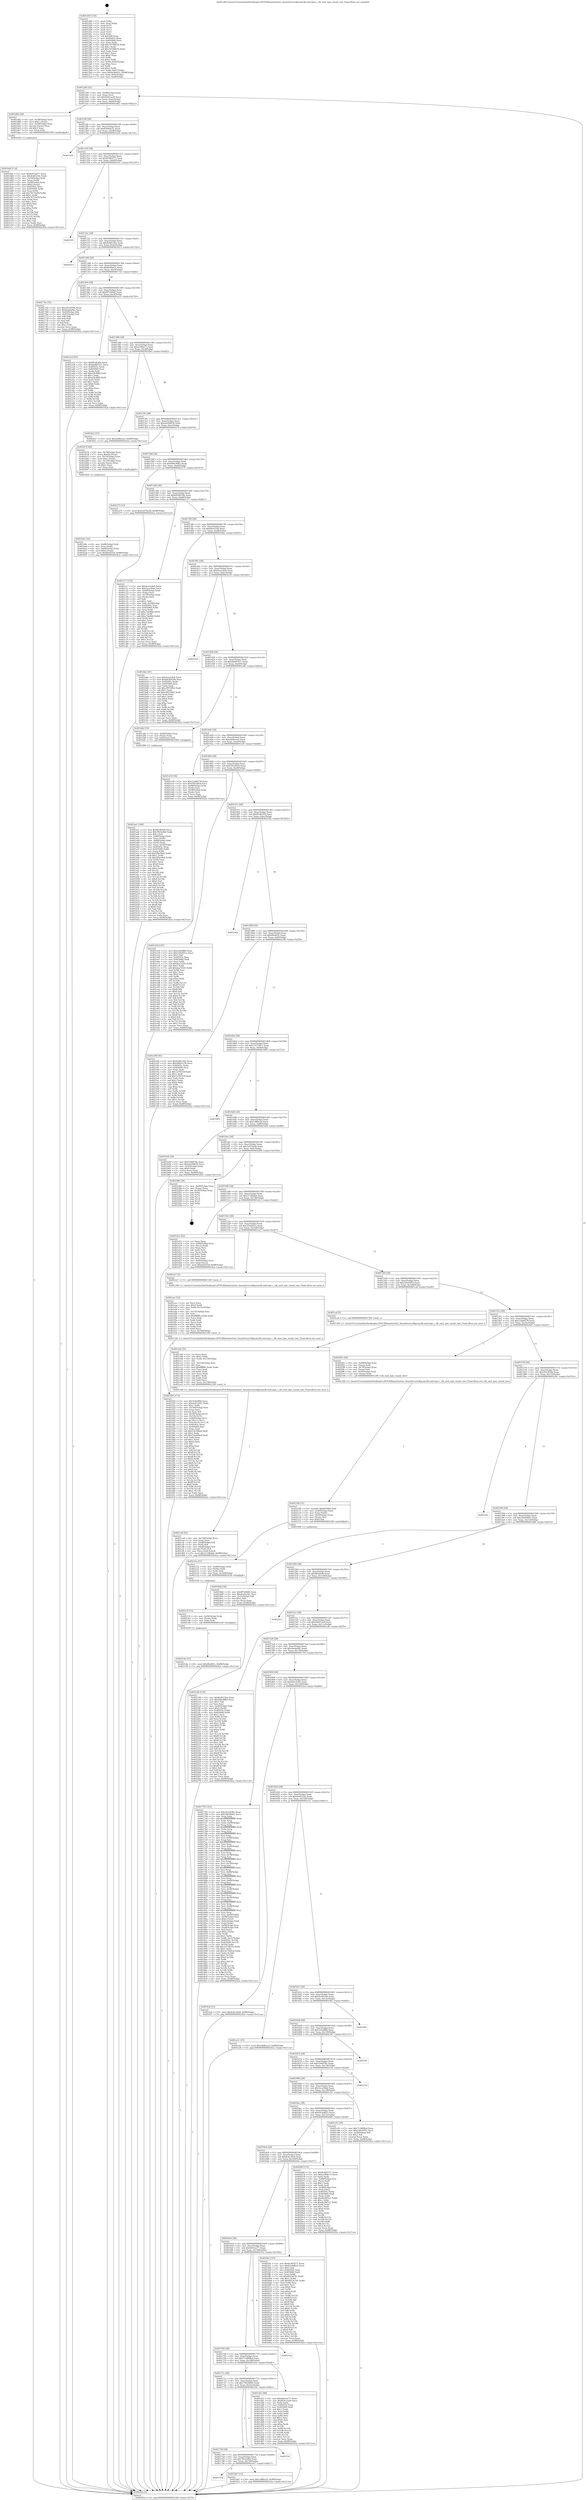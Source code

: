 digraph "0x401260" {
  label = "0x401260 (/mnt/c/Users/mathe/Desktop/tcc/POCII/binaries/extr_linuxdriversclkqcomclk-smd-rpm.c_clk_smd_rpm_round_rate_Final-ollvm.out::main(0))"
  labelloc = "t"
  node[shape=record]

  Entry [label="",width=0.3,height=0.3,shape=circle,fillcolor=black,style=filled]
  "0x4012d4" [label="{
     0x4012d4 [32]\l
     | [instrs]\l
     &nbsp;&nbsp;0x4012d4 \<+6\>: mov -0x98(%rbp),%eax\l
     &nbsp;&nbsp;0x4012da \<+2\>: mov %eax,%ecx\l
     &nbsp;&nbsp;0x4012dc \<+6\>: sub $0x8241ea29,%ecx\l
     &nbsp;&nbsp;0x4012e2 \<+6\>: mov %eax,-0xac(%rbp)\l
     &nbsp;&nbsp;0x4012e8 \<+6\>: mov %ecx,-0xb0(%rbp)\l
     &nbsp;&nbsp;0x4012ee \<+6\>: je 0000000000401d92 \<main+0xb32\>\l
  }"]
  "0x401d92" [label="{
     0x401d92 [29]\l
     | [instrs]\l
     &nbsp;&nbsp;0x401d92 \<+4\>: mov -0x58(%rbp),%rax\l
     &nbsp;&nbsp;0x401d96 \<+6\>: movl $0x1,(%rax)\l
     &nbsp;&nbsp;0x401d9c \<+4\>: mov -0x58(%rbp),%rax\l
     &nbsp;&nbsp;0x401da0 \<+3\>: movslq (%rax),%rax\l
     &nbsp;&nbsp;0x401da3 \<+4\>: shl $0x3,%rax\l
     &nbsp;&nbsp;0x401da7 \<+3\>: mov %rax,%rdi\l
     &nbsp;&nbsp;0x401daa \<+5\>: call 0000000000401050 \<malloc@plt\>\l
     | [calls]\l
     &nbsp;&nbsp;0x401050 \{1\} (unknown)\l
  }"]
  "0x4012f4" [label="{
     0x4012f4 [28]\l
     | [instrs]\l
     &nbsp;&nbsp;0x4012f4 \<+5\>: jmp 00000000004012f9 \<main+0x99\>\l
     &nbsp;&nbsp;0x4012f9 \<+6\>: mov -0xac(%rbp),%eax\l
     &nbsp;&nbsp;0x4012ff \<+5\>: sub $0x83064e32,%eax\l
     &nbsp;&nbsp;0x401304 \<+6\>: mov %eax,-0xb4(%rbp)\l
     &nbsp;&nbsp;0x40130a \<+6\>: je 0000000000401a24 \<main+0x7c4\>\l
  }"]
  Exit [label="",width=0.3,height=0.3,shape=circle,fillcolor=black,style=filled,peripheries=2]
  "0x401a24" [label="{
     0x401a24\l
  }", style=dashed]
  "0x401310" [label="{
     0x401310 [28]\l
     | [instrs]\l
     &nbsp;&nbsp;0x401310 \<+5\>: jmp 0000000000401315 \<main+0xb5\>\l
     &nbsp;&nbsp;0x401315 \<+6\>: mov -0xac(%rbp),%eax\l
     &nbsp;&nbsp;0x40131b \<+5\>: sub $0x8c485571,%eax\l
     &nbsp;&nbsp;0x401320 \<+6\>: mov %eax,-0xb8(%rbp)\l
     &nbsp;&nbsp;0x401326 \<+6\>: je 00000000004023f1 \<main+0x1191\>\l
  }"]
  "0x40214e" [label="{
     0x40214e [15]\l
     | [instrs]\l
     &nbsp;&nbsp;0x40214e \<+10\>: movl $0x48e665c,-0x98(%rbp)\l
     &nbsp;&nbsp;0x402158 \<+5\>: jmp 000000000040242a \<main+0x11ca\>\l
  }"]
  "0x4023f1" [label="{
     0x4023f1\l
  }", style=dashed]
  "0x40132c" [label="{
     0x40132c [28]\l
     | [instrs]\l
     &nbsp;&nbsp;0x40132c \<+5\>: jmp 0000000000401331 \<main+0xd1\>\l
     &nbsp;&nbsp;0x401331 \<+6\>: mov -0xac(%rbp),%eax\l
     &nbsp;&nbsp;0x401337 \<+5\>: sub $0x8c6612be,%eax\l
     &nbsp;&nbsp;0x40133c \<+6\>: mov %eax,-0xbc(%rbp)\l
     &nbsp;&nbsp;0x401342 \<+6\>: je 0000000000402413 \<main+0x11b3\>\l
  }"]
  "0x40213f" [label="{
     0x40213f [15]\l
     | [instrs]\l
     &nbsp;&nbsp;0x40213f \<+4\>: mov -0x50(%rbp),%rdx\l
     &nbsp;&nbsp;0x402143 \<+3\>: mov (%rdx),%rdx\l
     &nbsp;&nbsp;0x402146 \<+3\>: mov %rdx,%rdi\l
     &nbsp;&nbsp;0x402149 \<+5\>: call 0000000000401030 \<free@plt\>\l
     | [calls]\l
     &nbsp;&nbsp;0x401030 \{1\} (unknown)\l
  }"]
  "0x402413" [label="{
     0x402413\l
  }", style=dashed]
  "0x401348" [label="{
     0x401348 [28]\l
     | [instrs]\l
     &nbsp;&nbsp;0x401348 \<+5\>: jmp 000000000040134d \<main+0xed\>\l
     &nbsp;&nbsp;0x40134d \<+6\>: mov -0xac(%rbp),%eax\l
     &nbsp;&nbsp;0x401353 \<+5\>: sub $0x8cbfab3c,%eax\l
     &nbsp;&nbsp;0x401358 \<+6\>: mov %eax,-0xc0(%rbp)\l
     &nbsp;&nbsp;0x40135e \<+6\>: je 000000000040175e \<main+0x4fe\>\l
  }"]
  "0x40212a" [label="{
     0x40212a [21]\l
     | [instrs]\l
     &nbsp;&nbsp;0x40212a \<+4\>: mov -0x68(%rbp),%rdx\l
     &nbsp;&nbsp;0x40212e \<+3\>: mov (%rdx),%rdx\l
     &nbsp;&nbsp;0x402131 \<+3\>: mov %rdx,%rdi\l
     &nbsp;&nbsp;0x402134 \<+6\>: mov %eax,-0x164(%rbp)\l
     &nbsp;&nbsp;0x40213a \<+5\>: call 0000000000401030 \<free@plt\>\l
     | [calls]\l
     &nbsp;&nbsp;0x401030 \{1\} (unknown)\l
  }"]
  "0x40175e" [label="{
     0x40175e [53]\l
     | [instrs]\l
     &nbsp;&nbsp;0x40175e \<+5\>: mov $0x243c839e,%eax\l
     &nbsp;&nbsp;0x401763 \<+5\>: mov $0x4aaba9dc,%ecx\l
     &nbsp;&nbsp;0x401768 \<+6\>: mov -0x92(%rbp),%dl\l
     &nbsp;&nbsp;0x40176e \<+7\>: mov -0x91(%rbp),%sil\l
     &nbsp;&nbsp;0x401775 \<+3\>: mov %dl,%dil\l
     &nbsp;&nbsp;0x401778 \<+3\>: and %sil,%dil\l
     &nbsp;&nbsp;0x40177b \<+3\>: xor %sil,%dl\l
     &nbsp;&nbsp;0x40177e \<+3\>: or %dl,%dil\l
     &nbsp;&nbsp;0x401781 \<+4\>: test $0x1,%dil\l
     &nbsp;&nbsp;0x401785 \<+3\>: cmovne %ecx,%eax\l
     &nbsp;&nbsp;0x401788 \<+6\>: mov %eax,-0x98(%rbp)\l
     &nbsp;&nbsp;0x40178e \<+5\>: jmp 000000000040242a \<main+0x11ca\>\l
  }"]
  "0x401364" [label="{
     0x401364 [28]\l
     | [instrs]\l
     &nbsp;&nbsp;0x401364 \<+5\>: jmp 0000000000401369 \<main+0x109\>\l
     &nbsp;&nbsp;0x401369 \<+6\>: mov -0xac(%rbp),%eax\l
     &nbsp;&nbsp;0x40136f \<+5\>: sub $0x8f7e9446,%eax\l
     &nbsp;&nbsp;0x401374 \<+6\>: mov %eax,-0xc4(%rbp)\l
     &nbsp;&nbsp;0x40137a \<+6\>: je 0000000000401a33 \<main+0x7d3\>\l
  }"]
  "0x40242a" [label="{
     0x40242a [5]\l
     | [instrs]\l
     &nbsp;&nbsp;0x40242a \<+5\>: jmp 00000000004012d4 \<main+0x74\>\l
  }"]
  "0x401260" [label="{
     0x401260 [116]\l
     | [instrs]\l
     &nbsp;&nbsp;0x401260 \<+1\>: push %rbp\l
     &nbsp;&nbsp;0x401261 \<+3\>: mov %rsp,%rbp\l
     &nbsp;&nbsp;0x401264 \<+2\>: push %r15\l
     &nbsp;&nbsp;0x401266 \<+2\>: push %r14\l
     &nbsp;&nbsp;0x401268 \<+2\>: push %r13\l
     &nbsp;&nbsp;0x40126a \<+2\>: push %r12\l
     &nbsp;&nbsp;0x40126c \<+1\>: push %rbx\l
     &nbsp;&nbsp;0x40126d \<+7\>: sub $0x168,%rsp\l
     &nbsp;&nbsp;0x401274 \<+7\>: mov 0x40505c,%eax\l
     &nbsp;&nbsp;0x40127b \<+7\>: mov 0x405060,%ecx\l
     &nbsp;&nbsp;0x401282 \<+2\>: mov %eax,%edx\l
     &nbsp;&nbsp;0x401284 \<+6\>: add $0x7d748634,%edx\l
     &nbsp;&nbsp;0x40128a \<+3\>: sub $0x1,%edx\l
     &nbsp;&nbsp;0x40128d \<+6\>: sub $0x7d748634,%edx\l
     &nbsp;&nbsp;0x401293 \<+3\>: imul %edx,%eax\l
     &nbsp;&nbsp;0x401296 \<+3\>: and $0x1,%eax\l
     &nbsp;&nbsp;0x401299 \<+3\>: cmp $0x0,%eax\l
     &nbsp;&nbsp;0x40129c \<+4\>: sete %r8b\l
     &nbsp;&nbsp;0x4012a0 \<+4\>: and $0x1,%r8b\l
     &nbsp;&nbsp;0x4012a4 \<+7\>: mov %r8b,-0x92(%rbp)\l
     &nbsp;&nbsp;0x4012ab \<+3\>: cmp $0xa,%ecx\l
     &nbsp;&nbsp;0x4012ae \<+4\>: setl %r8b\l
     &nbsp;&nbsp;0x4012b2 \<+4\>: and $0x1,%r8b\l
     &nbsp;&nbsp;0x4012b6 \<+7\>: mov %r8b,-0x91(%rbp)\l
     &nbsp;&nbsp;0x4012bd \<+10\>: movl $0x8cbfab3c,-0x98(%rbp)\l
     &nbsp;&nbsp;0x4012c7 \<+6\>: mov %edi,-0x9c(%rbp)\l
     &nbsp;&nbsp;0x4012cd \<+7\>: mov %rsi,-0xa8(%rbp)\l
  }"]
  "0x40210b" [label="{
     0x40210b [31]\l
     | [instrs]\l
     &nbsp;&nbsp;0x40210b \<+10\>: movabs $0x4030b6,%rdi\l
     &nbsp;&nbsp;0x402115 \<+4\>: mov -0x40(%rbp),%rdx\l
     &nbsp;&nbsp;0x402119 \<+3\>: mov %rax,(%rdx)\l
     &nbsp;&nbsp;0x40211c \<+4\>: mov -0x40(%rbp),%rax\l
     &nbsp;&nbsp;0x402120 \<+3\>: mov (%rax),%rsi\l
     &nbsp;&nbsp;0x402123 \<+2\>: mov $0x0,%al\l
     &nbsp;&nbsp;0x402125 \<+5\>: call 0000000000401040 \<printf@plt\>\l
     | [calls]\l
     &nbsp;&nbsp;0x401040 \{1\} (unknown)\l
  }"]
  "0x401a33" [label="{
     0x401a33 [91]\l
     | [instrs]\l
     &nbsp;&nbsp;0x401a33 \<+5\>: mov $0xff1db30d,%eax\l
     &nbsp;&nbsp;0x401a38 \<+5\>: mov $0xdd487411,%ecx\l
     &nbsp;&nbsp;0x401a3d \<+7\>: mov 0x40505c,%edx\l
     &nbsp;&nbsp;0x401a44 \<+7\>: mov 0x405060,%esi\l
     &nbsp;&nbsp;0x401a4b \<+2\>: mov %edx,%edi\l
     &nbsp;&nbsp;0x401a4d \<+6\>: add $0xe5fc4f6b,%edi\l
     &nbsp;&nbsp;0x401a53 \<+3\>: sub $0x1,%edi\l
     &nbsp;&nbsp;0x401a56 \<+6\>: sub $0xe5fc4f6b,%edi\l
     &nbsp;&nbsp;0x401a5c \<+3\>: imul %edi,%edx\l
     &nbsp;&nbsp;0x401a5f \<+3\>: and $0x1,%edx\l
     &nbsp;&nbsp;0x401a62 \<+3\>: cmp $0x0,%edx\l
     &nbsp;&nbsp;0x401a65 \<+4\>: sete %r8b\l
     &nbsp;&nbsp;0x401a69 \<+3\>: cmp $0xa,%esi\l
     &nbsp;&nbsp;0x401a6c \<+4\>: setl %r9b\l
     &nbsp;&nbsp;0x401a70 \<+3\>: mov %r8b,%r10b\l
     &nbsp;&nbsp;0x401a73 \<+3\>: and %r9b,%r10b\l
     &nbsp;&nbsp;0x401a76 \<+3\>: xor %r9b,%r8b\l
     &nbsp;&nbsp;0x401a79 \<+3\>: or %r8b,%r10b\l
     &nbsp;&nbsp;0x401a7c \<+4\>: test $0x1,%r10b\l
     &nbsp;&nbsp;0x401a80 \<+3\>: cmovne %ecx,%eax\l
     &nbsp;&nbsp;0x401a83 \<+6\>: mov %eax,-0x98(%rbp)\l
     &nbsp;&nbsp;0x401a89 \<+5\>: jmp 000000000040242a \<main+0x11ca\>\l
  }"]
  "0x401380" [label="{
     0x401380 [28]\l
     | [instrs]\l
     &nbsp;&nbsp;0x401380 \<+5\>: jmp 0000000000401385 \<main+0x125\>\l
     &nbsp;&nbsp;0x401385 \<+6\>: mov -0xac(%rbp),%eax\l
     &nbsp;&nbsp;0x40138b \<+5\>: sub $0xa1f8de73,%eax\l
     &nbsp;&nbsp;0x401390 \<+6\>: mov %eax,-0xc8(%rbp)\l
     &nbsp;&nbsp;0x401396 \<+6\>: je 00000000004020e2 \<main+0xe82\>\l
  }"]
  "0x401f20" [label="{
     0x401f20 [173]\l
     | [instrs]\l
     &nbsp;&nbsp;0x401f20 \<+5\>: mov $0x524ef8fd,%ecx\l
     &nbsp;&nbsp;0x401f25 \<+5\>: mov $0x4c0c1041,%edx\l
     &nbsp;&nbsp;0x401f2a \<+3\>: mov $0x1,%r8b\l
     &nbsp;&nbsp;0x401f2d \<+6\>: mov -0x160(%rbp),%esi\l
     &nbsp;&nbsp;0x401f33 \<+3\>: imul %eax,%esi\l
     &nbsp;&nbsp;0x401f36 \<+3\>: movslq %esi,%r9\l
     &nbsp;&nbsp;0x401f39 \<+4\>: mov -0x50(%rbp),%r10\l
     &nbsp;&nbsp;0x401f3d \<+3\>: mov (%r10),%r10\l
     &nbsp;&nbsp;0x401f40 \<+4\>: mov -0x48(%rbp),%r11\l
     &nbsp;&nbsp;0x401f44 \<+3\>: movslq (%r11),%r11\l
     &nbsp;&nbsp;0x401f47 \<+4\>: mov %r9,(%r10,%r11,8)\l
     &nbsp;&nbsp;0x401f4b \<+7\>: mov 0x40505c,%eax\l
     &nbsp;&nbsp;0x401f52 \<+7\>: mov 0x405060,%esi\l
     &nbsp;&nbsp;0x401f59 \<+2\>: mov %eax,%edi\l
     &nbsp;&nbsp;0x401f5b \<+6\>: sub $0x53e508a9,%edi\l
     &nbsp;&nbsp;0x401f61 \<+3\>: sub $0x1,%edi\l
     &nbsp;&nbsp;0x401f64 \<+6\>: add $0x53e508a9,%edi\l
     &nbsp;&nbsp;0x401f6a \<+3\>: imul %edi,%eax\l
     &nbsp;&nbsp;0x401f6d \<+3\>: and $0x1,%eax\l
     &nbsp;&nbsp;0x401f70 \<+3\>: cmp $0x0,%eax\l
     &nbsp;&nbsp;0x401f73 \<+3\>: sete %bl\l
     &nbsp;&nbsp;0x401f76 \<+3\>: cmp $0xa,%esi\l
     &nbsp;&nbsp;0x401f79 \<+4\>: setl %r14b\l
     &nbsp;&nbsp;0x401f7d \<+3\>: mov %bl,%r15b\l
     &nbsp;&nbsp;0x401f80 \<+4\>: xor $0xff,%r15b\l
     &nbsp;&nbsp;0x401f84 \<+3\>: mov %r14b,%r12b\l
     &nbsp;&nbsp;0x401f87 \<+4\>: xor $0xff,%r12b\l
     &nbsp;&nbsp;0x401f8b \<+4\>: xor $0x0,%r8b\l
     &nbsp;&nbsp;0x401f8f \<+3\>: mov %r15b,%r13b\l
     &nbsp;&nbsp;0x401f92 \<+4\>: and $0x0,%r13b\l
     &nbsp;&nbsp;0x401f96 \<+3\>: and %r8b,%bl\l
     &nbsp;&nbsp;0x401f99 \<+3\>: mov %r12b,%al\l
     &nbsp;&nbsp;0x401f9c \<+2\>: and $0x0,%al\l
     &nbsp;&nbsp;0x401f9e \<+3\>: and %r8b,%r14b\l
     &nbsp;&nbsp;0x401fa1 \<+3\>: or %bl,%r13b\l
     &nbsp;&nbsp;0x401fa4 \<+3\>: or %r14b,%al\l
     &nbsp;&nbsp;0x401fa7 \<+3\>: xor %al,%r13b\l
     &nbsp;&nbsp;0x401faa \<+3\>: or %r12b,%r15b\l
     &nbsp;&nbsp;0x401fad \<+4\>: xor $0xff,%r15b\l
     &nbsp;&nbsp;0x401fb1 \<+4\>: or $0x0,%r8b\l
     &nbsp;&nbsp;0x401fb5 \<+3\>: and %r8b,%r15b\l
     &nbsp;&nbsp;0x401fb8 \<+3\>: or %r15b,%r13b\l
     &nbsp;&nbsp;0x401fbb \<+4\>: test $0x1,%r13b\l
     &nbsp;&nbsp;0x401fbf \<+3\>: cmovne %edx,%ecx\l
     &nbsp;&nbsp;0x401fc2 \<+6\>: mov %ecx,-0x98(%rbp)\l
     &nbsp;&nbsp;0x401fc8 \<+5\>: jmp 000000000040242a \<main+0x11ca\>\l
  }"]
  "0x4020e2" [label="{
     0x4020e2 [15]\l
     | [instrs]\l
     &nbsp;&nbsp;0x4020e2 \<+10\>: movl $0xe4d8cea3,-0x98(%rbp)\l
     &nbsp;&nbsp;0x4020ec \<+5\>: jmp 000000000040242a \<main+0x11ca\>\l
  }"]
  "0x40139c" [label="{
     0x40139c [28]\l
     | [instrs]\l
     &nbsp;&nbsp;0x40139c \<+5\>: jmp 00000000004013a1 \<main+0x141\>\l
     &nbsp;&nbsp;0x4013a1 \<+6\>: mov -0xac(%rbp),%eax\l
     &nbsp;&nbsp;0x4013a7 \<+5\>: sub $0xa429d839,%eax\l
     &nbsp;&nbsp;0x4013ac \<+6\>: mov %eax,-0xcc(%rbp)\l
     &nbsp;&nbsp;0x4013b2 \<+6\>: je 0000000000401b74 \<main+0x914\>\l
  }"]
  "0x401eec" [label="{
     0x401eec [52]\l
     | [instrs]\l
     &nbsp;&nbsp;0x401eec \<+2\>: xor %ecx,%ecx\l
     &nbsp;&nbsp;0x401eee \<+5\>: mov $0x2,%edx\l
     &nbsp;&nbsp;0x401ef3 \<+6\>: mov %edx,-0x15c(%rbp)\l
     &nbsp;&nbsp;0x401ef9 \<+1\>: cltd\l
     &nbsp;&nbsp;0x401efa \<+6\>: mov -0x15c(%rbp),%esi\l
     &nbsp;&nbsp;0x401f00 \<+2\>: idiv %esi\l
     &nbsp;&nbsp;0x401f02 \<+6\>: imul $0xfffffffe,%edx,%edx\l
     &nbsp;&nbsp;0x401f08 \<+2\>: mov %ecx,%edi\l
     &nbsp;&nbsp;0x401f0a \<+2\>: sub %edx,%edi\l
     &nbsp;&nbsp;0x401f0c \<+2\>: mov %ecx,%edx\l
     &nbsp;&nbsp;0x401f0e \<+3\>: sub $0x1,%edx\l
     &nbsp;&nbsp;0x401f11 \<+2\>: add %edx,%edi\l
     &nbsp;&nbsp;0x401f13 \<+2\>: sub %edi,%ecx\l
     &nbsp;&nbsp;0x401f15 \<+6\>: mov %ecx,-0x160(%rbp)\l
     &nbsp;&nbsp;0x401f1b \<+5\>: call 0000000000401160 \<next_i\>\l
     | [calls]\l
     &nbsp;&nbsp;0x401160 \{1\} (/mnt/c/Users/mathe/Desktop/tcc/POCII/binaries/extr_linuxdriversclkqcomclk-smd-rpm.c_clk_smd_rpm_round_rate_Final-ollvm.out::next_i)\l
  }"]
  "0x401b74" [label="{
     0x401b74 [40]\l
     | [instrs]\l
     &nbsp;&nbsp;0x401b74 \<+4\>: mov -0x78(%rbp),%rax\l
     &nbsp;&nbsp;0x401b78 \<+7\>: movq $0x64,(%rax)\l
     &nbsp;&nbsp;0x401b7f \<+4\>: mov -0x70(%rbp),%rax\l
     &nbsp;&nbsp;0x401b83 \<+6\>: movl $0x1,(%rax)\l
     &nbsp;&nbsp;0x401b89 \<+4\>: mov -0x70(%rbp),%rax\l
     &nbsp;&nbsp;0x401b8d \<+3\>: movslq (%rax),%rax\l
     &nbsp;&nbsp;0x401b90 \<+4\>: shl $0x2,%rax\l
     &nbsp;&nbsp;0x401b94 \<+3\>: mov %rax,%rdi\l
     &nbsp;&nbsp;0x401b97 \<+5\>: call 0000000000401050 \<malloc@plt\>\l
     | [calls]\l
     &nbsp;&nbsp;0x401050 \{1\} (unknown)\l
  }"]
  "0x4013b8" [label="{
     0x4013b8 [28]\l
     | [instrs]\l
     &nbsp;&nbsp;0x4013b8 \<+5\>: jmp 00000000004013bd \<main+0x15d\>\l
     &nbsp;&nbsp;0x4013bd \<+6\>: mov -0xac(%rbp),%eax\l
     &nbsp;&nbsp;0x4013c3 \<+5\>: sub $0xb06c99b5,%eax\l
     &nbsp;&nbsp;0x4013c8 \<+6\>: mov %eax,-0xd0(%rbp)\l
     &nbsp;&nbsp;0x4013ce \<+6\>: je 0000000000402275 \<main+0x1015\>\l
  }"]
  "0x401daf" [label="{
     0x401daf [114]\l
     | [instrs]\l
     &nbsp;&nbsp;0x401daf \<+5\>: mov $0x6e01ae77,%ecx\l
     &nbsp;&nbsp;0x401db4 \<+5\>: mov $0x4cb0324c,%edx\l
     &nbsp;&nbsp;0x401db9 \<+4\>: mov -0x50(%rbp),%rdi\l
     &nbsp;&nbsp;0x401dbd \<+3\>: mov %rax,(%rdi)\l
     &nbsp;&nbsp;0x401dc0 \<+4\>: mov -0x48(%rbp),%rax\l
     &nbsp;&nbsp;0x401dc4 \<+6\>: movl $0x0,(%rax)\l
     &nbsp;&nbsp;0x401dca \<+7\>: mov 0x40505c,%esi\l
     &nbsp;&nbsp;0x401dd1 \<+8\>: mov 0x405060,%r8d\l
     &nbsp;&nbsp;0x401dd9 \<+3\>: mov %esi,%r9d\l
     &nbsp;&nbsp;0x401ddc \<+7\>: add $0x7671bd5f,%r9d\l
     &nbsp;&nbsp;0x401de3 \<+4\>: sub $0x1,%r9d\l
     &nbsp;&nbsp;0x401de7 \<+7\>: sub $0x7671bd5f,%r9d\l
     &nbsp;&nbsp;0x401dee \<+4\>: imul %r9d,%esi\l
     &nbsp;&nbsp;0x401df2 \<+3\>: and $0x1,%esi\l
     &nbsp;&nbsp;0x401df5 \<+3\>: cmp $0x0,%esi\l
     &nbsp;&nbsp;0x401df8 \<+4\>: sete %r10b\l
     &nbsp;&nbsp;0x401dfc \<+4\>: cmp $0xa,%r8d\l
     &nbsp;&nbsp;0x401e00 \<+4\>: setl %r11b\l
     &nbsp;&nbsp;0x401e04 \<+3\>: mov %r10b,%bl\l
     &nbsp;&nbsp;0x401e07 \<+3\>: and %r11b,%bl\l
     &nbsp;&nbsp;0x401e0a \<+3\>: xor %r11b,%r10b\l
     &nbsp;&nbsp;0x401e0d \<+3\>: or %r10b,%bl\l
     &nbsp;&nbsp;0x401e10 \<+3\>: test $0x1,%bl\l
     &nbsp;&nbsp;0x401e13 \<+3\>: cmovne %edx,%ecx\l
     &nbsp;&nbsp;0x401e16 \<+6\>: mov %ecx,-0x98(%rbp)\l
     &nbsp;&nbsp;0x401e1c \<+5\>: jmp 000000000040242a \<main+0x11ca\>\l
  }"]
  "0x402275" [label="{
     0x402275 [15]\l
     | [instrs]\l
     &nbsp;&nbsp;0x402275 \<+10\>: movl $0x1e97ba5b,-0x98(%rbp)\l
     &nbsp;&nbsp;0x40227f \<+5\>: jmp 000000000040242a \<main+0x11ca\>\l
  }"]
  "0x4013d4" [label="{
     0x4013d4 [28]\l
     | [instrs]\l
     &nbsp;&nbsp;0x4013d4 \<+5\>: jmp 00000000004013d9 \<main+0x179\>\l
     &nbsp;&nbsp;0x4013d9 \<+6\>: mov -0xac(%rbp),%eax\l
     &nbsp;&nbsp;0x4013df \<+5\>: sub $0xb836018b,%eax\l
     &nbsp;&nbsp;0x4013e4 \<+6\>: mov %eax,-0xd4(%rbp)\l
     &nbsp;&nbsp;0x4013ea \<+6\>: je 0000000000401c17 \<main+0x9b7\>\l
  }"]
  "0x401ce8" [label="{
     0x401ce8 [42]\l
     | [instrs]\l
     &nbsp;&nbsp;0x401ce8 \<+6\>: mov -0x158(%rbp),%ecx\l
     &nbsp;&nbsp;0x401cee \<+3\>: imul %eax,%ecx\l
     &nbsp;&nbsp;0x401cf1 \<+4\>: mov -0x68(%rbp),%r8\l
     &nbsp;&nbsp;0x401cf5 \<+3\>: mov (%r8),%r8\l
     &nbsp;&nbsp;0x401cf8 \<+4\>: mov -0x60(%rbp),%r9\l
     &nbsp;&nbsp;0x401cfc \<+3\>: movslq (%r9),%r9\l
     &nbsp;&nbsp;0x401cff \<+4\>: mov %ecx,(%r8,%r9,4)\l
     &nbsp;&nbsp;0x401d03 \<+10\>: movl $0x213d8dab,-0x98(%rbp)\l
     &nbsp;&nbsp;0x401d0d \<+5\>: jmp 000000000040242a \<main+0x11ca\>\l
  }"]
  "0x401c17" [label="{
     0x401c17 [122]\l
     | [instrs]\l
     &nbsp;&nbsp;0x401c17 \<+5\>: mov $0xdca3cde0,%eax\l
     &nbsp;&nbsp;0x401c1c \<+5\>: mov $0x5ece39ad,%ecx\l
     &nbsp;&nbsp;0x401c21 \<+4\>: mov -0x60(%rbp),%rdx\l
     &nbsp;&nbsp;0x401c25 \<+2\>: mov (%rdx),%esi\l
     &nbsp;&nbsp;0x401c27 \<+4\>: mov -0x70(%rbp),%rdx\l
     &nbsp;&nbsp;0x401c2b \<+2\>: cmp (%rdx),%esi\l
     &nbsp;&nbsp;0x401c2d \<+4\>: setl %dil\l
     &nbsp;&nbsp;0x401c31 \<+4\>: and $0x1,%dil\l
     &nbsp;&nbsp;0x401c35 \<+4\>: mov %dil,-0x29(%rbp)\l
     &nbsp;&nbsp;0x401c39 \<+7\>: mov 0x40505c,%esi\l
     &nbsp;&nbsp;0x401c40 \<+8\>: mov 0x405060,%r8d\l
     &nbsp;&nbsp;0x401c48 \<+3\>: mov %esi,%r9d\l
     &nbsp;&nbsp;0x401c4b \<+7\>: sub $0xc7de8b6,%r9d\l
     &nbsp;&nbsp;0x401c52 \<+4\>: sub $0x1,%r9d\l
     &nbsp;&nbsp;0x401c56 \<+7\>: add $0xc7de8b6,%r9d\l
     &nbsp;&nbsp;0x401c5d \<+4\>: imul %r9d,%esi\l
     &nbsp;&nbsp;0x401c61 \<+3\>: and $0x1,%esi\l
     &nbsp;&nbsp;0x401c64 \<+3\>: cmp $0x0,%esi\l
     &nbsp;&nbsp;0x401c67 \<+4\>: sete %dil\l
     &nbsp;&nbsp;0x401c6b \<+4\>: cmp $0xa,%r8d\l
     &nbsp;&nbsp;0x401c6f \<+4\>: setl %r10b\l
     &nbsp;&nbsp;0x401c73 \<+3\>: mov %dil,%r11b\l
     &nbsp;&nbsp;0x401c76 \<+3\>: and %r10b,%r11b\l
     &nbsp;&nbsp;0x401c79 \<+3\>: xor %r10b,%dil\l
     &nbsp;&nbsp;0x401c7c \<+3\>: or %dil,%r11b\l
     &nbsp;&nbsp;0x401c7f \<+4\>: test $0x1,%r11b\l
     &nbsp;&nbsp;0x401c83 \<+3\>: cmovne %ecx,%eax\l
     &nbsp;&nbsp;0x401c86 \<+6\>: mov %eax,-0x98(%rbp)\l
     &nbsp;&nbsp;0x401c8c \<+5\>: jmp 000000000040242a \<main+0x11ca\>\l
  }"]
  "0x4013f0" [label="{
     0x4013f0 [28]\l
     | [instrs]\l
     &nbsp;&nbsp;0x4013f0 \<+5\>: jmp 00000000004013f5 \<main+0x195\>\l
     &nbsp;&nbsp;0x4013f5 \<+6\>: mov -0xac(%rbp),%eax\l
     &nbsp;&nbsp;0x4013fb \<+5\>: sub $0xbfc655ef,%eax\l
     &nbsp;&nbsp;0x401400 \<+6\>: mov %eax,-0xd8(%rbp)\l
     &nbsp;&nbsp;0x401406 \<+6\>: je 0000000000401bbc \<main+0x95c\>\l
  }"]
  "0x401cb4" [label="{
     0x401cb4 [52]\l
     | [instrs]\l
     &nbsp;&nbsp;0x401cb4 \<+2\>: xor %ecx,%ecx\l
     &nbsp;&nbsp;0x401cb6 \<+5\>: mov $0x2,%edx\l
     &nbsp;&nbsp;0x401cbb \<+6\>: mov %edx,-0x154(%rbp)\l
     &nbsp;&nbsp;0x401cc1 \<+1\>: cltd\l
     &nbsp;&nbsp;0x401cc2 \<+6\>: mov -0x154(%rbp),%esi\l
     &nbsp;&nbsp;0x401cc8 \<+2\>: idiv %esi\l
     &nbsp;&nbsp;0x401cca \<+6\>: imul $0xfffffffe,%edx,%edx\l
     &nbsp;&nbsp;0x401cd0 \<+2\>: mov %ecx,%edi\l
     &nbsp;&nbsp;0x401cd2 \<+2\>: sub %edx,%edi\l
     &nbsp;&nbsp;0x401cd4 \<+2\>: mov %ecx,%edx\l
     &nbsp;&nbsp;0x401cd6 \<+3\>: sub $0x1,%edx\l
     &nbsp;&nbsp;0x401cd9 \<+2\>: add %edx,%edi\l
     &nbsp;&nbsp;0x401cdb \<+2\>: sub %edi,%ecx\l
     &nbsp;&nbsp;0x401cdd \<+6\>: mov %ecx,-0x158(%rbp)\l
     &nbsp;&nbsp;0x401ce3 \<+5\>: call 0000000000401160 \<next_i\>\l
     | [calls]\l
     &nbsp;&nbsp;0x401160 \{1\} (/mnt/c/Users/mathe/Desktop/tcc/POCII/binaries/extr_linuxdriversclkqcomclk-smd-rpm.c_clk_smd_rpm_round_rate_Final-ollvm.out::next_i)\l
  }"]
  "0x401bbc" [label="{
     0x401bbc [91]\l
     | [instrs]\l
     &nbsp;&nbsp;0x401bbc \<+5\>: mov $0xdca3cde0,%eax\l
     &nbsp;&nbsp;0x401bc1 \<+5\>: mov $0xb836018b,%ecx\l
     &nbsp;&nbsp;0x401bc6 \<+7\>: mov 0x40505c,%edx\l
     &nbsp;&nbsp;0x401bcd \<+7\>: mov 0x405060,%esi\l
     &nbsp;&nbsp;0x401bd4 \<+2\>: mov %edx,%edi\l
     &nbsp;&nbsp;0x401bd6 \<+6\>: sub $0xc99539b2,%edi\l
     &nbsp;&nbsp;0x401bdc \<+3\>: sub $0x1,%edi\l
     &nbsp;&nbsp;0x401bdf \<+6\>: add $0xc99539b2,%edi\l
     &nbsp;&nbsp;0x401be5 \<+3\>: imul %edi,%edx\l
     &nbsp;&nbsp;0x401be8 \<+3\>: and $0x1,%edx\l
     &nbsp;&nbsp;0x401beb \<+3\>: cmp $0x0,%edx\l
     &nbsp;&nbsp;0x401bee \<+4\>: sete %r8b\l
     &nbsp;&nbsp;0x401bf2 \<+3\>: cmp $0xa,%esi\l
     &nbsp;&nbsp;0x401bf5 \<+4\>: setl %r9b\l
     &nbsp;&nbsp;0x401bf9 \<+3\>: mov %r8b,%r10b\l
     &nbsp;&nbsp;0x401bfc \<+3\>: and %r9b,%r10b\l
     &nbsp;&nbsp;0x401bff \<+3\>: xor %r9b,%r8b\l
     &nbsp;&nbsp;0x401c02 \<+3\>: or %r8b,%r10b\l
     &nbsp;&nbsp;0x401c05 \<+4\>: test $0x1,%r10b\l
     &nbsp;&nbsp;0x401c09 \<+3\>: cmovne %ecx,%eax\l
     &nbsp;&nbsp;0x401c0c \<+6\>: mov %eax,-0x98(%rbp)\l
     &nbsp;&nbsp;0x401c12 \<+5\>: jmp 000000000040242a \<main+0x11ca\>\l
  }"]
  "0x40140c" [label="{
     0x40140c [28]\l
     | [instrs]\l
     &nbsp;&nbsp;0x40140c \<+5\>: jmp 0000000000401411 \<main+0x1b1\>\l
     &nbsp;&nbsp;0x401411 \<+6\>: mov -0xac(%rbp),%eax\l
     &nbsp;&nbsp;0x401417 \<+5\>: sub $0xdca3cde0,%eax\l
     &nbsp;&nbsp;0x40141c \<+6\>: mov %eax,-0xdc(%rbp)\l
     &nbsp;&nbsp;0x401422 \<+6\>: je 0000000000402335 \<main+0x10d5\>\l
  }"]
  "0x401b9c" [label="{
     0x401b9c [32]\l
     | [instrs]\l
     &nbsp;&nbsp;0x401b9c \<+4\>: mov -0x68(%rbp),%rdi\l
     &nbsp;&nbsp;0x401ba0 \<+3\>: mov %rax,(%rdi)\l
     &nbsp;&nbsp;0x401ba3 \<+4\>: mov -0x60(%rbp),%rax\l
     &nbsp;&nbsp;0x401ba7 \<+6\>: movl $0x0,(%rax)\l
     &nbsp;&nbsp;0x401bad \<+10\>: movl $0xbfc655ef,-0x98(%rbp)\l
     &nbsp;&nbsp;0x401bb7 \<+5\>: jmp 000000000040242a \<main+0x11ca\>\l
  }"]
  "0x402335" [label="{
     0x402335\l
  }", style=dashed]
  "0x401428" [label="{
     0x401428 [28]\l
     | [instrs]\l
     &nbsp;&nbsp;0x401428 \<+5\>: jmp 000000000040142d \<main+0x1cd\>\l
     &nbsp;&nbsp;0x40142d \<+6\>: mov -0xac(%rbp),%eax\l
     &nbsp;&nbsp;0x401433 \<+5\>: sub $0xdd487411,%eax\l
     &nbsp;&nbsp;0x401438 \<+6\>: mov %eax,-0xe0(%rbp)\l
     &nbsp;&nbsp;0x40143e \<+6\>: je 0000000000401a8e \<main+0x82e\>\l
  }"]
  "0x401754" [label="{
     0x401754\l
  }", style=dashed]
  "0x401a8e" [label="{
     0x401a8e [19]\l
     | [instrs]\l
     &nbsp;&nbsp;0x401a8e \<+7\>: mov -0x88(%rbp),%rax\l
     &nbsp;&nbsp;0x401a95 \<+3\>: mov (%rax),%rax\l
     &nbsp;&nbsp;0x401a98 \<+4\>: mov 0x8(%rax),%rdi\l
     &nbsp;&nbsp;0x401a9c \<+5\>: call 0000000000401060 \<atoi@plt\>\l
     | [calls]\l
     &nbsp;&nbsp;0x401060 \{1\} (unknown)\l
  }"]
  "0x401444" [label="{
     0x401444 [28]\l
     | [instrs]\l
     &nbsp;&nbsp;0x401444 \<+5\>: jmp 0000000000401449 \<main+0x1e9\>\l
     &nbsp;&nbsp;0x401449 \<+6\>: mov -0xac(%rbp),%eax\l
     &nbsp;&nbsp;0x40144f \<+5\>: sub $0xe4d8cea3,%eax\l
     &nbsp;&nbsp;0x401454 \<+6\>: mov %eax,-0xe4(%rbp)\l
     &nbsp;&nbsp;0x40145a \<+6\>: je 0000000000401e30 \<main+0xbd0\>\l
  }"]
  "0x401b47" [label="{
     0x401b47 [15]\l
     | [instrs]\l
     &nbsp;&nbsp;0x401b47 \<+10\>: movl $0x1dff0e2d,-0x98(%rbp)\l
     &nbsp;&nbsp;0x401b51 \<+5\>: jmp 000000000040242a \<main+0x11ca\>\l
  }"]
  "0x401e30" [label="{
     0x401e30 [36]\l
     | [instrs]\l
     &nbsp;&nbsp;0x401e30 \<+5\>: mov $0x23a60278,%eax\l
     &nbsp;&nbsp;0x401e35 \<+5\>: mov $0xf361d618,%ecx\l
     &nbsp;&nbsp;0x401e3a \<+4\>: mov -0x48(%rbp),%rdx\l
     &nbsp;&nbsp;0x401e3e \<+2\>: mov (%rdx),%esi\l
     &nbsp;&nbsp;0x401e40 \<+4\>: mov -0x58(%rbp),%rdx\l
     &nbsp;&nbsp;0x401e44 \<+2\>: cmp (%rdx),%esi\l
     &nbsp;&nbsp;0x401e46 \<+3\>: cmovl %ecx,%eax\l
     &nbsp;&nbsp;0x401e49 \<+6\>: mov %eax,-0x98(%rbp)\l
     &nbsp;&nbsp;0x401e4f \<+5\>: jmp 000000000040242a \<main+0x11ca\>\l
  }"]
  "0x401460" [label="{
     0x401460 [28]\l
     | [instrs]\l
     &nbsp;&nbsp;0x401460 \<+5\>: jmp 0000000000401465 \<main+0x205\>\l
     &nbsp;&nbsp;0x401465 \<+6\>: mov -0xac(%rbp),%eax\l
     &nbsp;&nbsp;0x40146b \<+5\>: sub $0xf361d618,%eax\l
     &nbsp;&nbsp;0x401470 \<+6\>: mov %eax,-0xe8(%rbp)\l
     &nbsp;&nbsp;0x401476 \<+6\>: je 0000000000401e54 \<main+0xbf4\>\l
  }"]
  "0x401738" [label="{
     0x401738 [28]\l
     | [instrs]\l
     &nbsp;&nbsp;0x401738 \<+5\>: jmp 000000000040173d \<main+0x4dd\>\l
     &nbsp;&nbsp;0x40173d \<+6\>: mov -0xac(%rbp),%eax\l
     &nbsp;&nbsp;0x401743 \<+5\>: sub $0x7fb32d6d,%eax\l
     &nbsp;&nbsp;0x401748 \<+6\>: mov %eax,-0x150(%rbp)\l
     &nbsp;&nbsp;0x40174e \<+6\>: je 0000000000401b47 \<main+0x8e7\>\l
  }"]
  "0x401e54" [label="{
     0x401e54 [147]\l
     | [instrs]\l
     &nbsp;&nbsp;0x401e54 \<+5\>: mov $0x524ef8fd,%eax\l
     &nbsp;&nbsp;0x401e59 \<+5\>: mov $0x2202651a,%ecx\l
     &nbsp;&nbsp;0x401e5e \<+2\>: mov $0x1,%dl\l
     &nbsp;&nbsp;0x401e60 \<+7\>: mov 0x40505c,%esi\l
     &nbsp;&nbsp;0x401e67 \<+7\>: mov 0x405060,%edi\l
     &nbsp;&nbsp;0x401e6e \<+3\>: mov %esi,%r8d\l
     &nbsp;&nbsp;0x401e71 \<+7\>: sub $0xdaa7d3f3,%r8d\l
     &nbsp;&nbsp;0x401e78 \<+4\>: sub $0x1,%r8d\l
     &nbsp;&nbsp;0x401e7c \<+7\>: add $0xdaa7d3f3,%r8d\l
     &nbsp;&nbsp;0x401e83 \<+4\>: imul %r8d,%esi\l
     &nbsp;&nbsp;0x401e87 \<+3\>: and $0x1,%esi\l
     &nbsp;&nbsp;0x401e8a \<+3\>: cmp $0x0,%esi\l
     &nbsp;&nbsp;0x401e8d \<+4\>: sete %r9b\l
     &nbsp;&nbsp;0x401e91 \<+3\>: cmp $0xa,%edi\l
     &nbsp;&nbsp;0x401e94 \<+4\>: setl %r10b\l
     &nbsp;&nbsp;0x401e98 \<+3\>: mov %r9b,%r11b\l
     &nbsp;&nbsp;0x401e9b \<+4\>: xor $0xff,%r11b\l
     &nbsp;&nbsp;0x401e9f \<+3\>: mov %r10b,%bl\l
     &nbsp;&nbsp;0x401ea2 \<+3\>: xor $0xff,%bl\l
     &nbsp;&nbsp;0x401ea5 \<+3\>: xor $0x0,%dl\l
     &nbsp;&nbsp;0x401ea8 \<+3\>: mov %r11b,%r14b\l
     &nbsp;&nbsp;0x401eab \<+4\>: and $0x0,%r14b\l
     &nbsp;&nbsp;0x401eaf \<+3\>: and %dl,%r9b\l
     &nbsp;&nbsp;0x401eb2 \<+3\>: mov %bl,%r15b\l
     &nbsp;&nbsp;0x401eb5 \<+4\>: and $0x0,%r15b\l
     &nbsp;&nbsp;0x401eb9 \<+3\>: and %dl,%r10b\l
     &nbsp;&nbsp;0x401ebc \<+3\>: or %r9b,%r14b\l
     &nbsp;&nbsp;0x401ebf \<+3\>: or %r10b,%r15b\l
     &nbsp;&nbsp;0x401ec2 \<+3\>: xor %r15b,%r14b\l
     &nbsp;&nbsp;0x401ec5 \<+3\>: or %bl,%r11b\l
     &nbsp;&nbsp;0x401ec8 \<+4\>: xor $0xff,%r11b\l
     &nbsp;&nbsp;0x401ecc \<+3\>: or $0x0,%dl\l
     &nbsp;&nbsp;0x401ecf \<+3\>: and %dl,%r11b\l
     &nbsp;&nbsp;0x401ed2 \<+3\>: or %r11b,%r14b\l
     &nbsp;&nbsp;0x401ed5 \<+4\>: test $0x1,%r14b\l
     &nbsp;&nbsp;0x401ed9 \<+3\>: cmovne %ecx,%eax\l
     &nbsp;&nbsp;0x401edc \<+6\>: mov %eax,-0x98(%rbp)\l
     &nbsp;&nbsp;0x401ee2 \<+5\>: jmp 000000000040242a \<main+0x11ca\>\l
  }"]
  "0x40147c" [label="{
     0x40147c [28]\l
     | [instrs]\l
     &nbsp;&nbsp;0x40147c \<+5\>: jmp 0000000000401481 \<main+0x221\>\l
     &nbsp;&nbsp;0x401481 \<+6\>: mov -0xac(%rbp),%eax\l
     &nbsp;&nbsp;0x401487 \<+5\>: sub $0xff1db30d,%eax\l
     &nbsp;&nbsp;0x40148c \<+6\>: mov %eax,-0xec(%rbp)\l
     &nbsp;&nbsp;0x401492 \<+6\>: je 0000000000402302 \<main+0x10a2\>\l
  }"]
  "0x40216c" [label="{
     0x40216c\l
  }", style=dashed]
  "0x402302" [label="{
     0x402302\l
  }", style=dashed]
  "0x401498" [label="{
     0x401498 [28]\l
     | [instrs]\l
     &nbsp;&nbsp;0x401498 \<+5\>: jmp 000000000040149d \<main+0x23d\>\l
     &nbsp;&nbsp;0x40149d \<+6\>: mov -0xac(%rbp),%eax\l
     &nbsp;&nbsp;0x4014a3 \<+5\>: sub $0x48e665c,%eax\l
     &nbsp;&nbsp;0x4014a8 \<+6\>: mov %eax,-0xf0(%rbp)\l
     &nbsp;&nbsp;0x4014ae \<+6\>: je 0000000000402180 \<main+0xf20\>\l
  }"]
  "0x40171c" [label="{
     0x40171c [28]\l
     | [instrs]\l
     &nbsp;&nbsp;0x40171c \<+5\>: jmp 0000000000401721 \<main+0x4c1\>\l
     &nbsp;&nbsp;0x401721 \<+6\>: mov -0xac(%rbp),%eax\l
     &nbsp;&nbsp;0x401727 \<+5\>: sub $0x74929b94,%eax\l
     &nbsp;&nbsp;0x40172c \<+6\>: mov %eax,-0x14c(%rbp)\l
     &nbsp;&nbsp;0x401732 \<+6\>: je 000000000040216c \<main+0xf0c\>\l
  }"]
  "0x402180" [label="{
     0x402180 [91]\l
     | [instrs]\l
     &nbsp;&nbsp;0x402180 \<+5\>: mov $0x8c6612be,%eax\l
     &nbsp;&nbsp;0x402185 \<+5\>: mov $0x49401e39,%ecx\l
     &nbsp;&nbsp;0x40218a \<+7\>: mov 0x40505c,%edx\l
     &nbsp;&nbsp;0x402191 \<+7\>: mov 0x405060,%esi\l
     &nbsp;&nbsp;0x402198 \<+2\>: mov %edx,%edi\l
     &nbsp;&nbsp;0x40219a \<+6\>: sub $0x1a78310f,%edi\l
     &nbsp;&nbsp;0x4021a0 \<+3\>: sub $0x1,%edi\l
     &nbsp;&nbsp;0x4021a3 \<+6\>: add $0x1a78310f,%edi\l
     &nbsp;&nbsp;0x4021a9 \<+3\>: imul %edi,%edx\l
     &nbsp;&nbsp;0x4021ac \<+3\>: and $0x1,%edx\l
     &nbsp;&nbsp;0x4021af \<+3\>: cmp $0x0,%edx\l
     &nbsp;&nbsp;0x4021b2 \<+4\>: sete %r8b\l
     &nbsp;&nbsp;0x4021b6 \<+3\>: cmp $0xa,%esi\l
     &nbsp;&nbsp;0x4021b9 \<+4\>: setl %r9b\l
     &nbsp;&nbsp;0x4021bd \<+3\>: mov %r8b,%r10b\l
     &nbsp;&nbsp;0x4021c0 \<+3\>: and %r9b,%r10b\l
     &nbsp;&nbsp;0x4021c3 \<+3\>: xor %r9b,%r8b\l
     &nbsp;&nbsp;0x4021c6 \<+3\>: or %r8b,%r10b\l
     &nbsp;&nbsp;0x4021c9 \<+4\>: test $0x1,%r10b\l
     &nbsp;&nbsp;0x4021cd \<+3\>: cmovne %ecx,%eax\l
     &nbsp;&nbsp;0x4021d0 \<+6\>: mov %eax,-0x98(%rbp)\l
     &nbsp;&nbsp;0x4021d6 \<+5\>: jmp 000000000040242a \<main+0x11ca\>\l
  }"]
  "0x4014b4" [label="{
     0x4014b4 [28]\l
     | [instrs]\l
     &nbsp;&nbsp;0x4014b4 \<+5\>: jmp 00000000004014b9 \<main+0x259\>\l
     &nbsp;&nbsp;0x4014b9 \<+6\>: mov -0xac(%rbp),%eax\l
     &nbsp;&nbsp;0x4014bf \<+5\>: sub $0x13373917,%eax\l
     &nbsp;&nbsp;0x4014c4 \<+6\>: mov %eax,-0xf4(%rbp)\l
     &nbsp;&nbsp;0x4014ca \<+6\>: je 0000000000401985 \<main+0x725\>\l
  }"]
  "0x401d3c" [label="{
     0x401d3c [86]\l
     | [instrs]\l
     &nbsp;&nbsp;0x401d3c \<+5\>: mov $0x6e01ae77,%eax\l
     &nbsp;&nbsp;0x401d41 \<+5\>: mov $0x8241ea29,%ecx\l
     &nbsp;&nbsp;0x401d46 \<+2\>: xor %edx,%edx\l
     &nbsp;&nbsp;0x401d48 \<+7\>: mov 0x40505c,%esi\l
     &nbsp;&nbsp;0x401d4f \<+7\>: mov 0x405060,%edi\l
     &nbsp;&nbsp;0x401d56 \<+3\>: sub $0x1,%edx\l
     &nbsp;&nbsp;0x401d59 \<+3\>: mov %esi,%r8d\l
     &nbsp;&nbsp;0x401d5c \<+3\>: add %edx,%r8d\l
     &nbsp;&nbsp;0x401d5f \<+4\>: imul %r8d,%esi\l
     &nbsp;&nbsp;0x401d63 \<+3\>: and $0x1,%esi\l
     &nbsp;&nbsp;0x401d66 \<+3\>: cmp $0x0,%esi\l
     &nbsp;&nbsp;0x401d69 \<+4\>: sete %r9b\l
     &nbsp;&nbsp;0x401d6d \<+3\>: cmp $0xa,%edi\l
     &nbsp;&nbsp;0x401d70 \<+4\>: setl %r10b\l
     &nbsp;&nbsp;0x401d74 \<+3\>: mov %r9b,%r11b\l
     &nbsp;&nbsp;0x401d77 \<+3\>: and %r10b,%r11b\l
     &nbsp;&nbsp;0x401d7a \<+3\>: xor %r10b,%r9b\l
     &nbsp;&nbsp;0x401d7d \<+3\>: or %r9b,%r11b\l
     &nbsp;&nbsp;0x401d80 \<+4\>: test $0x1,%r11b\l
     &nbsp;&nbsp;0x401d84 \<+3\>: cmovne %ecx,%eax\l
     &nbsp;&nbsp;0x401d87 \<+6\>: mov %eax,-0x98(%rbp)\l
     &nbsp;&nbsp;0x401d8d \<+5\>: jmp 000000000040242a \<main+0x11ca\>\l
  }"]
  "0x401985" [label="{
     0x401985\l
  }", style=dashed]
  "0x4014d0" [label="{
     0x4014d0 [28]\l
     | [instrs]\l
     &nbsp;&nbsp;0x4014d0 \<+5\>: jmp 00000000004014d5 \<main+0x275\>\l
     &nbsp;&nbsp;0x4014d5 \<+6\>: mov -0xac(%rbp),%eax\l
     &nbsp;&nbsp;0x4014db \<+5\>: sub $0x1dff0e2d,%eax\l
     &nbsp;&nbsp;0x4014e0 \<+6\>: mov %eax,-0xf8(%rbp)\l
     &nbsp;&nbsp;0x4014e6 \<+6\>: je 0000000000401b56 \<main+0x8f6\>\l
  }"]
  "0x401700" [label="{
     0x401700 [28]\l
     | [instrs]\l
     &nbsp;&nbsp;0x401700 \<+5\>: jmp 0000000000401705 \<main+0x4a5\>\l
     &nbsp;&nbsp;0x401705 \<+6\>: mov -0xac(%rbp),%eax\l
     &nbsp;&nbsp;0x40170b \<+5\>: sub $0x712889bd,%eax\l
     &nbsp;&nbsp;0x401710 \<+6\>: mov %eax,-0x148(%rbp)\l
     &nbsp;&nbsp;0x401716 \<+6\>: je 0000000000401d3c \<main+0xadc\>\l
  }"]
  "0x401b56" [label="{
     0x401b56 [30]\l
     | [instrs]\l
     &nbsp;&nbsp;0x401b56 \<+5\>: mov $0x554df78a,%eax\l
     &nbsp;&nbsp;0x401b5b \<+5\>: mov $0xa429d839,%ecx\l
     &nbsp;&nbsp;0x401b60 \<+3\>: mov -0x30(%rbp),%edx\l
     &nbsp;&nbsp;0x401b63 \<+3\>: cmp $0x0,%edx\l
     &nbsp;&nbsp;0x401b66 \<+3\>: cmove %ecx,%eax\l
     &nbsp;&nbsp;0x401b69 \<+6\>: mov %eax,-0x98(%rbp)\l
     &nbsp;&nbsp;0x401b6f \<+5\>: jmp 000000000040242a \<main+0x11ca\>\l
  }"]
  "0x4014ec" [label="{
     0x4014ec [28]\l
     | [instrs]\l
     &nbsp;&nbsp;0x4014ec \<+5\>: jmp 00000000004014f1 \<main+0x291\>\l
     &nbsp;&nbsp;0x4014f1 \<+6\>: mov -0xac(%rbp),%eax\l
     &nbsp;&nbsp;0x4014f7 \<+5\>: sub $0x1e97ba5b,%eax\l
     &nbsp;&nbsp;0x4014fc \<+6\>: mov %eax,-0xfc(%rbp)\l
     &nbsp;&nbsp;0x401502 \<+6\>: je 0000000000402284 \<main+0x1024\>\l
  }"]
  "0x40235a" [label="{
     0x40235a\l
  }", style=dashed]
  "0x402284" [label="{
     0x402284 [24]\l
     | [instrs]\l
     &nbsp;&nbsp;0x402284 \<+7\>: mov -0x90(%rbp),%rax\l
     &nbsp;&nbsp;0x40228b \<+2\>: mov (%rax),%eax\l
     &nbsp;&nbsp;0x40228d \<+4\>: lea -0x28(%rbp),%rsp\l
     &nbsp;&nbsp;0x402291 \<+1\>: pop %rbx\l
     &nbsp;&nbsp;0x402292 \<+2\>: pop %r12\l
     &nbsp;&nbsp;0x402294 \<+2\>: pop %r13\l
     &nbsp;&nbsp;0x402296 \<+2\>: pop %r14\l
     &nbsp;&nbsp;0x402298 \<+2\>: pop %r15\l
     &nbsp;&nbsp;0x40229a \<+1\>: pop %rbp\l
     &nbsp;&nbsp;0x40229b \<+1\>: ret\l
  }"]
  "0x401508" [label="{
     0x401508 [28]\l
     | [instrs]\l
     &nbsp;&nbsp;0x401508 \<+5\>: jmp 000000000040150d \<main+0x2ad\>\l
     &nbsp;&nbsp;0x40150d \<+6\>: mov -0xac(%rbp),%eax\l
     &nbsp;&nbsp;0x401513 \<+5\>: sub $0x213d8dab,%eax\l
     &nbsp;&nbsp;0x401518 \<+6\>: mov %eax,-0x100(%rbp)\l
     &nbsp;&nbsp;0x40151e \<+6\>: je 0000000000401d12 \<main+0xab2\>\l
  }"]
  "0x4016e4" [label="{
     0x4016e4 [28]\l
     | [instrs]\l
     &nbsp;&nbsp;0x4016e4 \<+5\>: jmp 00000000004016e9 \<main+0x489\>\l
     &nbsp;&nbsp;0x4016e9 \<+6\>: mov -0xac(%rbp),%eax\l
     &nbsp;&nbsp;0x4016ef \<+5\>: sub $0x6e01ae77,%eax\l
     &nbsp;&nbsp;0x4016f4 \<+6\>: mov %eax,-0x144(%rbp)\l
     &nbsp;&nbsp;0x4016fa \<+6\>: je 000000000040235a \<main+0x10fa\>\l
  }"]
  "0x401d12" [label="{
     0x401d12 [42]\l
     | [instrs]\l
     &nbsp;&nbsp;0x401d12 \<+2\>: xor %eax,%eax\l
     &nbsp;&nbsp;0x401d14 \<+4\>: mov -0x60(%rbp),%rcx\l
     &nbsp;&nbsp;0x401d18 \<+2\>: mov (%rcx),%edx\l
     &nbsp;&nbsp;0x401d1a \<+2\>: mov %eax,%esi\l
     &nbsp;&nbsp;0x401d1c \<+2\>: sub %edx,%esi\l
     &nbsp;&nbsp;0x401d1e \<+2\>: mov %eax,%edx\l
     &nbsp;&nbsp;0x401d20 \<+3\>: sub $0x1,%edx\l
     &nbsp;&nbsp;0x401d23 \<+2\>: add %edx,%esi\l
     &nbsp;&nbsp;0x401d25 \<+2\>: sub %esi,%eax\l
     &nbsp;&nbsp;0x401d27 \<+4\>: mov -0x60(%rbp),%rcx\l
     &nbsp;&nbsp;0x401d2b \<+2\>: mov %eax,(%rcx)\l
     &nbsp;&nbsp;0x401d2d \<+10\>: movl $0xbfc655ef,-0x98(%rbp)\l
     &nbsp;&nbsp;0x401d37 \<+5\>: jmp 000000000040242a \<main+0x11ca\>\l
  }"]
  "0x401524" [label="{
     0x401524 [28]\l
     | [instrs]\l
     &nbsp;&nbsp;0x401524 \<+5\>: jmp 0000000000401529 \<main+0x2c9\>\l
     &nbsp;&nbsp;0x401529 \<+6\>: mov -0xac(%rbp),%eax\l
     &nbsp;&nbsp;0x40152f \<+5\>: sub $0x2202651a,%eax\l
     &nbsp;&nbsp;0x401534 \<+6\>: mov %eax,-0x104(%rbp)\l
     &nbsp;&nbsp;0x40153a \<+6\>: je 0000000000401ee7 \<main+0xc87\>\l
  }"]
  "0x401fdc" [label="{
     0x401fdc [147]\l
     | [instrs]\l
     &nbsp;&nbsp;0x401fdc \<+5\>: mov $0x8c485571,%eax\l
     &nbsp;&nbsp;0x401fe1 \<+5\>: mov $0x63c0db22,%ecx\l
     &nbsp;&nbsp;0x401fe6 \<+2\>: mov $0x1,%dl\l
     &nbsp;&nbsp;0x401fe8 \<+7\>: mov 0x40505c,%esi\l
     &nbsp;&nbsp;0x401fef \<+7\>: mov 0x405060,%edi\l
     &nbsp;&nbsp;0x401ff6 \<+3\>: mov %esi,%r8d\l
     &nbsp;&nbsp;0x401ff9 \<+7\>: sub $0x8053a791,%r8d\l
     &nbsp;&nbsp;0x402000 \<+4\>: sub $0x1,%r8d\l
     &nbsp;&nbsp;0x402004 \<+7\>: add $0x8053a791,%r8d\l
     &nbsp;&nbsp;0x40200b \<+4\>: imul %r8d,%esi\l
     &nbsp;&nbsp;0x40200f \<+3\>: and $0x1,%esi\l
     &nbsp;&nbsp;0x402012 \<+3\>: cmp $0x0,%esi\l
     &nbsp;&nbsp;0x402015 \<+4\>: sete %r9b\l
     &nbsp;&nbsp;0x402019 \<+3\>: cmp $0xa,%edi\l
     &nbsp;&nbsp;0x40201c \<+4\>: setl %r10b\l
     &nbsp;&nbsp;0x402020 \<+3\>: mov %r9b,%r11b\l
     &nbsp;&nbsp;0x402023 \<+4\>: xor $0xff,%r11b\l
     &nbsp;&nbsp;0x402027 \<+3\>: mov %r10b,%bl\l
     &nbsp;&nbsp;0x40202a \<+3\>: xor $0xff,%bl\l
     &nbsp;&nbsp;0x40202d \<+3\>: xor $0x0,%dl\l
     &nbsp;&nbsp;0x402030 \<+3\>: mov %r11b,%r14b\l
     &nbsp;&nbsp;0x402033 \<+4\>: and $0x0,%r14b\l
     &nbsp;&nbsp;0x402037 \<+3\>: and %dl,%r9b\l
     &nbsp;&nbsp;0x40203a \<+3\>: mov %bl,%r15b\l
     &nbsp;&nbsp;0x40203d \<+4\>: and $0x0,%r15b\l
     &nbsp;&nbsp;0x402041 \<+3\>: and %dl,%r10b\l
     &nbsp;&nbsp;0x402044 \<+3\>: or %r9b,%r14b\l
     &nbsp;&nbsp;0x402047 \<+3\>: or %r10b,%r15b\l
     &nbsp;&nbsp;0x40204a \<+3\>: xor %r15b,%r14b\l
     &nbsp;&nbsp;0x40204d \<+3\>: or %bl,%r11b\l
     &nbsp;&nbsp;0x402050 \<+4\>: xor $0xff,%r11b\l
     &nbsp;&nbsp;0x402054 \<+3\>: or $0x0,%dl\l
     &nbsp;&nbsp;0x402057 \<+3\>: and %dl,%r11b\l
     &nbsp;&nbsp;0x40205a \<+3\>: or %r11b,%r14b\l
     &nbsp;&nbsp;0x40205d \<+4\>: test $0x1,%r14b\l
     &nbsp;&nbsp;0x402061 \<+3\>: cmovne %ecx,%eax\l
     &nbsp;&nbsp;0x402064 \<+6\>: mov %eax,-0x98(%rbp)\l
     &nbsp;&nbsp;0x40206a \<+5\>: jmp 000000000040242a \<main+0x11ca\>\l
  }"]
  "0x401ee7" [label="{
     0x401ee7 [5]\l
     | [instrs]\l
     &nbsp;&nbsp;0x401ee7 \<+5\>: call 0000000000401160 \<next_i\>\l
     | [calls]\l
     &nbsp;&nbsp;0x401160 \{1\} (/mnt/c/Users/mathe/Desktop/tcc/POCII/binaries/extr_linuxdriversclkqcomclk-smd-rpm.c_clk_smd_rpm_round_rate_Final-ollvm.out::next_i)\l
  }"]
  "0x401540" [label="{
     0x401540 [28]\l
     | [instrs]\l
     &nbsp;&nbsp;0x401540 \<+5\>: jmp 0000000000401545 \<main+0x2e5\>\l
     &nbsp;&nbsp;0x401545 \<+6\>: mov -0xac(%rbp),%eax\l
     &nbsp;&nbsp;0x40154b \<+5\>: sub $0x220a5955,%eax\l
     &nbsp;&nbsp;0x401550 \<+6\>: mov %eax,-0x108(%rbp)\l
     &nbsp;&nbsp;0x401556 \<+6\>: je 0000000000401caf \<main+0xa4f\>\l
  }"]
  "0x4016c8" [label="{
     0x4016c8 [28]\l
     | [instrs]\l
     &nbsp;&nbsp;0x4016c8 \<+5\>: jmp 00000000004016cd \<main+0x46d\>\l
     &nbsp;&nbsp;0x4016cd \<+6\>: mov -0xac(%rbp),%eax\l
     &nbsp;&nbsp;0x4016d3 \<+5\>: sub $0x6c6c3be6,%eax\l
     &nbsp;&nbsp;0x4016d8 \<+6\>: mov %eax,-0x140(%rbp)\l
     &nbsp;&nbsp;0x4016de \<+6\>: je 0000000000401fdc \<main+0xd7c\>\l
  }"]
  "0x401caf" [label="{
     0x401caf [5]\l
     | [instrs]\l
     &nbsp;&nbsp;0x401caf \<+5\>: call 0000000000401160 \<next_i\>\l
     | [calls]\l
     &nbsp;&nbsp;0x401160 \{1\} (/mnt/c/Users/mathe/Desktop/tcc/POCII/binaries/extr_linuxdriversclkqcomclk-smd-rpm.c_clk_smd_rpm_round_rate_Final-ollvm.out::next_i)\l
  }"]
  "0x40155c" [label="{
     0x40155c [28]\l
     | [instrs]\l
     &nbsp;&nbsp;0x40155c \<+5\>: jmp 0000000000401561 \<main+0x301\>\l
     &nbsp;&nbsp;0x401561 \<+6\>: mov -0xac(%rbp),%eax\l
     &nbsp;&nbsp;0x401567 \<+5\>: sub $0x23a60278,%eax\l
     &nbsp;&nbsp;0x40156c \<+6\>: mov %eax,-0x10c(%rbp)\l
     &nbsp;&nbsp;0x401572 \<+6\>: je 00000000004020f1 \<main+0xe91\>\l
  }"]
  "0x40206f" [label="{
     0x40206f [115]\l
     | [instrs]\l
     &nbsp;&nbsp;0x40206f \<+5\>: mov $0x8c485571,%eax\l
     &nbsp;&nbsp;0x402074 \<+5\>: mov $0xa1f8de73,%ecx\l
     &nbsp;&nbsp;0x402079 \<+2\>: xor %edx,%edx\l
     &nbsp;&nbsp;0x40207b \<+4\>: mov -0x48(%rbp),%rsi\l
     &nbsp;&nbsp;0x40207f \<+2\>: mov (%rsi),%edi\l
     &nbsp;&nbsp;0x402081 \<+3\>: sub $0x1,%edx\l
     &nbsp;&nbsp;0x402084 \<+2\>: sub %edx,%edi\l
     &nbsp;&nbsp;0x402086 \<+4\>: mov -0x48(%rbp),%rsi\l
     &nbsp;&nbsp;0x40208a \<+2\>: mov %edi,(%rsi)\l
     &nbsp;&nbsp;0x40208c \<+7\>: mov 0x40505c,%edx\l
     &nbsp;&nbsp;0x402093 \<+7\>: mov 0x405060,%edi\l
     &nbsp;&nbsp;0x40209a \<+3\>: mov %edx,%r8d\l
     &nbsp;&nbsp;0x40209d \<+7\>: add $0x4b38f7a1,%r8d\l
     &nbsp;&nbsp;0x4020a4 \<+4\>: sub $0x1,%r8d\l
     &nbsp;&nbsp;0x4020a8 \<+7\>: sub $0x4b38f7a1,%r8d\l
     &nbsp;&nbsp;0x4020af \<+4\>: imul %r8d,%edx\l
     &nbsp;&nbsp;0x4020b3 \<+3\>: and $0x1,%edx\l
     &nbsp;&nbsp;0x4020b6 \<+3\>: cmp $0x0,%edx\l
     &nbsp;&nbsp;0x4020b9 \<+4\>: sete %r9b\l
     &nbsp;&nbsp;0x4020bd \<+3\>: cmp $0xa,%edi\l
     &nbsp;&nbsp;0x4020c0 \<+4\>: setl %r10b\l
     &nbsp;&nbsp;0x4020c4 \<+3\>: mov %r9b,%r11b\l
     &nbsp;&nbsp;0x4020c7 \<+3\>: and %r10b,%r11b\l
     &nbsp;&nbsp;0x4020ca \<+3\>: xor %r10b,%r9b\l
     &nbsp;&nbsp;0x4020cd \<+3\>: or %r9b,%r11b\l
     &nbsp;&nbsp;0x4020d0 \<+4\>: test $0x1,%r11b\l
     &nbsp;&nbsp;0x4020d4 \<+3\>: cmovne %ecx,%eax\l
     &nbsp;&nbsp;0x4020d7 \<+6\>: mov %eax,-0x98(%rbp)\l
     &nbsp;&nbsp;0x4020dd \<+5\>: jmp 000000000040242a \<main+0x11ca\>\l
  }"]
  "0x4020f1" [label="{
     0x4020f1 [26]\l
     | [instrs]\l
     &nbsp;&nbsp;0x4020f1 \<+4\>: mov -0x68(%rbp),%rax\l
     &nbsp;&nbsp;0x4020f5 \<+3\>: mov (%rax),%rdi\l
     &nbsp;&nbsp;0x4020f8 \<+4\>: mov -0x78(%rbp),%rax\l
     &nbsp;&nbsp;0x4020fc \<+3\>: mov (%rax),%rsi\l
     &nbsp;&nbsp;0x4020ff \<+4\>: mov -0x50(%rbp),%rax\l
     &nbsp;&nbsp;0x402103 \<+3\>: mov (%rax),%rdx\l
     &nbsp;&nbsp;0x402106 \<+5\>: call 0000000000401240 \<clk_smd_rpm_round_rate\>\l
     | [calls]\l
     &nbsp;&nbsp;0x401240 \{1\} (/mnt/c/Users/mathe/Desktop/tcc/POCII/binaries/extr_linuxdriversclkqcomclk-smd-rpm.c_clk_smd_rpm_round_rate_Final-ollvm.out::clk_smd_rpm_round_rate)\l
  }"]
  "0x401578" [label="{
     0x401578 [28]\l
     | [instrs]\l
     &nbsp;&nbsp;0x401578 \<+5\>: jmp 000000000040157d \<main+0x31d\>\l
     &nbsp;&nbsp;0x40157d \<+6\>: mov -0xac(%rbp),%eax\l
     &nbsp;&nbsp;0x401583 \<+5\>: sub $0x243c839e,%eax\l
     &nbsp;&nbsp;0x401588 \<+6\>: mov %eax,-0x110(%rbp)\l
     &nbsp;&nbsp;0x40158e \<+6\>: je 000000000040229c \<main+0x103c\>\l
  }"]
  "0x4016ac" [label="{
     0x4016ac [28]\l
     | [instrs]\l
     &nbsp;&nbsp;0x4016ac \<+5\>: jmp 00000000004016b1 \<main+0x451\>\l
     &nbsp;&nbsp;0x4016b1 \<+6\>: mov -0xac(%rbp),%eax\l
     &nbsp;&nbsp;0x4016b7 \<+5\>: sub $0x63c0db22,%eax\l
     &nbsp;&nbsp;0x4016bc \<+6\>: mov %eax,-0x13c(%rbp)\l
     &nbsp;&nbsp;0x4016c2 \<+6\>: je 000000000040206f \<main+0xe0f\>\l
  }"]
  "0x40229c" [label="{
     0x40229c\l
  }", style=dashed]
  "0x401594" [label="{
     0x401594 [28]\l
     | [instrs]\l
     &nbsp;&nbsp;0x401594 \<+5\>: jmp 0000000000401599 \<main+0x339\>\l
     &nbsp;&nbsp;0x401599 \<+6\>: mov -0xac(%rbp),%eax\l
     &nbsp;&nbsp;0x40159f \<+5\>: sub $0x24956b81,%eax\l
     &nbsp;&nbsp;0x4015a4 \<+6\>: mov %eax,-0x114(%rbp)\l
     &nbsp;&nbsp;0x4015aa \<+6\>: je 00000000004018d4 \<main+0x674\>\l
  }"]
  "0x401c91" [label="{
     0x401c91 [30]\l
     | [instrs]\l
     &nbsp;&nbsp;0x401c91 \<+5\>: mov $0x712889bd,%eax\l
     &nbsp;&nbsp;0x401c96 \<+5\>: mov $0x220a5955,%ecx\l
     &nbsp;&nbsp;0x401c9b \<+3\>: mov -0x29(%rbp),%dl\l
     &nbsp;&nbsp;0x401c9e \<+3\>: test $0x1,%dl\l
     &nbsp;&nbsp;0x401ca1 \<+3\>: cmovne %ecx,%eax\l
     &nbsp;&nbsp;0x401ca4 \<+6\>: mov %eax,-0x98(%rbp)\l
     &nbsp;&nbsp;0x401caa \<+5\>: jmp 000000000040242a \<main+0x11ca\>\l
  }"]
  "0x4018d4" [label="{
     0x4018d4 [30]\l
     | [instrs]\l
     &nbsp;&nbsp;0x4018d4 \<+5\>: mov $0x8f7e9446,%eax\l
     &nbsp;&nbsp;0x4018d9 \<+5\>: mov $0x4ce923dc,%ecx\l
     &nbsp;&nbsp;0x4018de \<+3\>: mov -0x31(%rbp),%dl\l
     &nbsp;&nbsp;0x4018e1 \<+3\>: test $0x1,%dl\l
     &nbsp;&nbsp;0x4018e4 \<+3\>: cmovne %ecx,%eax\l
     &nbsp;&nbsp;0x4018e7 \<+6\>: mov %eax,-0x98(%rbp)\l
     &nbsp;&nbsp;0x4018ed \<+5\>: jmp 000000000040242a \<main+0x11ca\>\l
  }"]
  "0x4015b0" [label="{
     0x4015b0 [28]\l
     | [instrs]\l
     &nbsp;&nbsp;0x4015b0 \<+5\>: jmp 00000000004015b5 \<main+0x355\>\l
     &nbsp;&nbsp;0x4015b5 \<+6\>: mov -0xac(%rbp),%eax\l
     &nbsp;&nbsp;0x4015bb \<+5\>: sub $0x483afc6f,%eax\l
     &nbsp;&nbsp;0x4015c0 \<+6\>: mov %eax,-0x118(%rbp)\l
     &nbsp;&nbsp;0x4015c6 \<+6\>: je 00000000004022e1 \<main+0x1081\>\l
  }"]
  "0x401690" [label="{
     0x401690 [28]\l
     | [instrs]\l
     &nbsp;&nbsp;0x401690 \<+5\>: jmp 0000000000401695 \<main+0x435\>\l
     &nbsp;&nbsp;0x401695 \<+6\>: mov -0xac(%rbp),%eax\l
     &nbsp;&nbsp;0x40169b \<+5\>: sub $0x5ece39ad,%eax\l
     &nbsp;&nbsp;0x4016a0 \<+6\>: mov %eax,-0x138(%rbp)\l
     &nbsp;&nbsp;0x4016a6 \<+6\>: je 0000000000401c91 \<main+0xa31\>\l
  }"]
  "0x4022e1" [label="{
     0x4022e1\l
  }", style=dashed]
  "0x4015cc" [label="{
     0x4015cc [28]\l
     | [instrs]\l
     &nbsp;&nbsp;0x4015cc \<+5\>: jmp 00000000004015d1 \<main+0x371\>\l
     &nbsp;&nbsp;0x4015d1 \<+6\>: mov -0xac(%rbp),%eax\l
     &nbsp;&nbsp;0x4015d7 \<+5\>: sub $0x49401e39,%eax\l
     &nbsp;&nbsp;0x4015dc \<+6\>: mov %eax,-0x11c(%rbp)\l
     &nbsp;&nbsp;0x4015e2 \<+6\>: je 00000000004021db \<main+0xf7b\>\l
  }"]
  "0x40215d" [label="{
     0x40215d\l
  }", style=dashed]
  "0x4021db" [label="{
     0x4021db [154]\l
     | [instrs]\l
     &nbsp;&nbsp;0x4021db \<+5\>: mov $0x8c6612be,%eax\l
     &nbsp;&nbsp;0x4021e0 \<+5\>: mov $0xb06c99b5,%ecx\l
     &nbsp;&nbsp;0x4021e5 \<+2\>: mov $0x1,%dl\l
     &nbsp;&nbsp;0x4021e7 \<+2\>: xor %esi,%esi\l
     &nbsp;&nbsp;0x4021e9 \<+7\>: mov -0x90(%rbp),%rdi\l
     &nbsp;&nbsp;0x4021f0 \<+6\>: movl $0x0,(%rdi)\l
     &nbsp;&nbsp;0x4021f6 \<+8\>: mov 0x40505c,%r8d\l
     &nbsp;&nbsp;0x4021fe \<+8\>: mov 0x405060,%r9d\l
     &nbsp;&nbsp;0x402206 \<+3\>: sub $0x1,%esi\l
     &nbsp;&nbsp;0x402209 \<+3\>: mov %r8d,%r10d\l
     &nbsp;&nbsp;0x40220c \<+3\>: add %esi,%r10d\l
     &nbsp;&nbsp;0x40220f \<+4\>: imul %r10d,%r8d\l
     &nbsp;&nbsp;0x402213 \<+4\>: and $0x1,%r8d\l
     &nbsp;&nbsp;0x402217 \<+4\>: cmp $0x0,%r8d\l
     &nbsp;&nbsp;0x40221b \<+4\>: sete %r11b\l
     &nbsp;&nbsp;0x40221f \<+4\>: cmp $0xa,%r9d\l
     &nbsp;&nbsp;0x402223 \<+3\>: setl %bl\l
     &nbsp;&nbsp;0x402226 \<+3\>: mov %r11b,%r14b\l
     &nbsp;&nbsp;0x402229 \<+4\>: xor $0xff,%r14b\l
     &nbsp;&nbsp;0x40222d \<+3\>: mov %bl,%r15b\l
     &nbsp;&nbsp;0x402230 \<+4\>: xor $0xff,%r15b\l
     &nbsp;&nbsp;0x402234 \<+3\>: xor $0x1,%dl\l
     &nbsp;&nbsp;0x402237 \<+3\>: mov %r14b,%r12b\l
     &nbsp;&nbsp;0x40223a \<+4\>: and $0xff,%r12b\l
     &nbsp;&nbsp;0x40223e \<+3\>: and %dl,%r11b\l
     &nbsp;&nbsp;0x402241 \<+3\>: mov %r15b,%r13b\l
     &nbsp;&nbsp;0x402244 \<+4\>: and $0xff,%r13b\l
     &nbsp;&nbsp;0x402248 \<+2\>: and %dl,%bl\l
     &nbsp;&nbsp;0x40224a \<+3\>: or %r11b,%r12b\l
     &nbsp;&nbsp;0x40224d \<+3\>: or %bl,%r13b\l
     &nbsp;&nbsp;0x402250 \<+3\>: xor %r13b,%r12b\l
     &nbsp;&nbsp;0x402253 \<+3\>: or %r15b,%r14b\l
     &nbsp;&nbsp;0x402256 \<+4\>: xor $0xff,%r14b\l
     &nbsp;&nbsp;0x40225a \<+3\>: or $0x1,%dl\l
     &nbsp;&nbsp;0x40225d \<+3\>: and %dl,%r14b\l
     &nbsp;&nbsp;0x402260 \<+3\>: or %r14b,%r12b\l
     &nbsp;&nbsp;0x402263 \<+4\>: test $0x1,%r12b\l
     &nbsp;&nbsp;0x402267 \<+3\>: cmovne %ecx,%eax\l
     &nbsp;&nbsp;0x40226a \<+6\>: mov %eax,-0x98(%rbp)\l
     &nbsp;&nbsp;0x402270 \<+5\>: jmp 000000000040242a \<main+0x11ca\>\l
  }"]
  "0x4015e8" [label="{
     0x4015e8 [28]\l
     | [instrs]\l
     &nbsp;&nbsp;0x4015e8 \<+5\>: jmp 00000000004015ed \<main+0x38d\>\l
     &nbsp;&nbsp;0x4015ed \<+6\>: mov -0xac(%rbp),%eax\l
     &nbsp;&nbsp;0x4015f3 \<+5\>: sub $0x4aaba9dc,%eax\l
     &nbsp;&nbsp;0x4015f8 \<+6\>: mov %eax,-0x120(%rbp)\l
     &nbsp;&nbsp;0x4015fe \<+6\>: je 0000000000401793 \<main+0x533\>\l
  }"]
  "0x401674" [label="{
     0x401674 [28]\l
     | [instrs]\l
     &nbsp;&nbsp;0x401674 \<+5\>: jmp 0000000000401679 \<main+0x419\>\l
     &nbsp;&nbsp;0x401679 \<+6\>: mov -0xac(%rbp),%eax\l
     &nbsp;&nbsp;0x40167f \<+5\>: sub $0x554df78a,%eax\l
     &nbsp;&nbsp;0x401684 \<+6\>: mov %eax,-0x134(%rbp)\l
     &nbsp;&nbsp;0x40168a \<+6\>: je 000000000040215d \<main+0xefd\>\l
  }"]
  "0x401793" [label="{
     0x401793 [321]\l
     | [instrs]\l
     &nbsp;&nbsp;0x401793 \<+5\>: mov $0x243c839e,%eax\l
     &nbsp;&nbsp;0x401798 \<+5\>: mov $0x24956b81,%ecx\l
     &nbsp;&nbsp;0x40179d \<+3\>: mov %rsp,%rdx\l
     &nbsp;&nbsp;0x4017a0 \<+4\>: add $0xfffffffffffffff0,%rdx\l
     &nbsp;&nbsp;0x4017a4 \<+3\>: mov %rdx,%rsp\l
     &nbsp;&nbsp;0x4017a7 \<+7\>: mov %rdx,-0x90(%rbp)\l
     &nbsp;&nbsp;0x4017ae \<+3\>: mov %rsp,%rdx\l
     &nbsp;&nbsp;0x4017b1 \<+4\>: add $0xfffffffffffffff0,%rdx\l
     &nbsp;&nbsp;0x4017b5 \<+3\>: mov %rdx,%rsp\l
     &nbsp;&nbsp;0x4017b8 \<+3\>: mov %rsp,%rsi\l
     &nbsp;&nbsp;0x4017bb \<+4\>: add $0xfffffffffffffff0,%rsi\l
     &nbsp;&nbsp;0x4017bf \<+3\>: mov %rsi,%rsp\l
     &nbsp;&nbsp;0x4017c2 \<+7\>: mov %rsi,-0x88(%rbp)\l
     &nbsp;&nbsp;0x4017c9 \<+3\>: mov %rsp,%rsi\l
     &nbsp;&nbsp;0x4017cc \<+4\>: add $0xfffffffffffffff0,%rsi\l
     &nbsp;&nbsp;0x4017d0 \<+3\>: mov %rsi,%rsp\l
     &nbsp;&nbsp;0x4017d3 \<+4\>: mov %rsi,-0x80(%rbp)\l
     &nbsp;&nbsp;0x4017d7 \<+3\>: mov %rsp,%rsi\l
     &nbsp;&nbsp;0x4017da \<+4\>: add $0xfffffffffffffff0,%rsi\l
     &nbsp;&nbsp;0x4017de \<+3\>: mov %rsi,%rsp\l
     &nbsp;&nbsp;0x4017e1 \<+4\>: mov %rsi,-0x78(%rbp)\l
     &nbsp;&nbsp;0x4017e5 \<+3\>: mov %rsp,%rsi\l
     &nbsp;&nbsp;0x4017e8 \<+4\>: add $0xfffffffffffffff0,%rsi\l
     &nbsp;&nbsp;0x4017ec \<+3\>: mov %rsi,%rsp\l
     &nbsp;&nbsp;0x4017ef \<+4\>: mov %rsi,-0x70(%rbp)\l
     &nbsp;&nbsp;0x4017f3 \<+3\>: mov %rsp,%rsi\l
     &nbsp;&nbsp;0x4017f6 \<+4\>: add $0xfffffffffffffff0,%rsi\l
     &nbsp;&nbsp;0x4017fa \<+3\>: mov %rsi,%rsp\l
     &nbsp;&nbsp;0x4017fd \<+4\>: mov %rsi,-0x68(%rbp)\l
     &nbsp;&nbsp;0x401801 \<+3\>: mov %rsp,%rsi\l
     &nbsp;&nbsp;0x401804 \<+4\>: add $0xfffffffffffffff0,%rsi\l
     &nbsp;&nbsp;0x401808 \<+3\>: mov %rsi,%rsp\l
     &nbsp;&nbsp;0x40180b \<+4\>: mov %rsi,-0x60(%rbp)\l
     &nbsp;&nbsp;0x40180f \<+3\>: mov %rsp,%rsi\l
     &nbsp;&nbsp;0x401812 \<+4\>: add $0xfffffffffffffff0,%rsi\l
     &nbsp;&nbsp;0x401816 \<+3\>: mov %rsi,%rsp\l
     &nbsp;&nbsp;0x401819 \<+4\>: mov %rsi,-0x58(%rbp)\l
     &nbsp;&nbsp;0x40181d \<+3\>: mov %rsp,%rsi\l
     &nbsp;&nbsp;0x401820 \<+4\>: add $0xfffffffffffffff0,%rsi\l
     &nbsp;&nbsp;0x401824 \<+3\>: mov %rsi,%rsp\l
     &nbsp;&nbsp;0x401827 \<+4\>: mov %rsi,-0x50(%rbp)\l
     &nbsp;&nbsp;0x40182b \<+3\>: mov %rsp,%rsi\l
     &nbsp;&nbsp;0x40182e \<+4\>: add $0xfffffffffffffff0,%rsi\l
     &nbsp;&nbsp;0x401832 \<+3\>: mov %rsi,%rsp\l
     &nbsp;&nbsp;0x401835 \<+4\>: mov %rsi,-0x48(%rbp)\l
     &nbsp;&nbsp;0x401839 \<+3\>: mov %rsp,%rsi\l
     &nbsp;&nbsp;0x40183c \<+4\>: add $0xfffffffffffffff0,%rsi\l
     &nbsp;&nbsp;0x401840 \<+3\>: mov %rsi,%rsp\l
     &nbsp;&nbsp;0x401843 \<+4\>: mov %rsi,-0x40(%rbp)\l
     &nbsp;&nbsp;0x401847 \<+7\>: mov -0x90(%rbp),%rsi\l
     &nbsp;&nbsp;0x40184e \<+6\>: movl $0x0,(%rsi)\l
     &nbsp;&nbsp;0x401854 \<+6\>: mov -0x9c(%rbp),%edi\l
     &nbsp;&nbsp;0x40185a \<+2\>: mov %edi,(%rdx)\l
     &nbsp;&nbsp;0x40185c \<+7\>: mov -0x88(%rbp),%rsi\l
     &nbsp;&nbsp;0x401863 \<+7\>: mov -0xa8(%rbp),%r8\l
     &nbsp;&nbsp;0x40186a \<+3\>: mov %r8,(%rsi)\l
     &nbsp;&nbsp;0x40186d \<+3\>: cmpl $0x2,(%rdx)\l
     &nbsp;&nbsp;0x401870 \<+4\>: setne %r9b\l
     &nbsp;&nbsp;0x401874 \<+4\>: and $0x1,%r9b\l
     &nbsp;&nbsp;0x401878 \<+4\>: mov %r9b,-0x31(%rbp)\l
     &nbsp;&nbsp;0x40187c \<+8\>: mov 0x40505c,%r10d\l
     &nbsp;&nbsp;0x401884 \<+8\>: mov 0x405060,%r11d\l
     &nbsp;&nbsp;0x40188c \<+3\>: mov %r10d,%ebx\l
     &nbsp;&nbsp;0x40188f \<+6\>: add $0x3a739d1b,%ebx\l
     &nbsp;&nbsp;0x401895 \<+3\>: sub $0x1,%ebx\l
     &nbsp;&nbsp;0x401898 \<+6\>: sub $0x3a739d1b,%ebx\l
     &nbsp;&nbsp;0x40189e \<+4\>: imul %ebx,%r10d\l
     &nbsp;&nbsp;0x4018a2 \<+4\>: and $0x1,%r10d\l
     &nbsp;&nbsp;0x4018a6 \<+4\>: cmp $0x0,%r10d\l
     &nbsp;&nbsp;0x4018aa \<+4\>: sete %r9b\l
     &nbsp;&nbsp;0x4018ae \<+4\>: cmp $0xa,%r11d\l
     &nbsp;&nbsp;0x4018b2 \<+4\>: setl %r14b\l
     &nbsp;&nbsp;0x4018b6 \<+3\>: mov %r9b,%r15b\l
     &nbsp;&nbsp;0x4018b9 \<+3\>: and %r14b,%r15b\l
     &nbsp;&nbsp;0x4018bc \<+3\>: xor %r14b,%r9b\l
     &nbsp;&nbsp;0x4018bf \<+3\>: or %r9b,%r15b\l
     &nbsp;&nbsp;0x4018c2 \<+4\>: test $0x1,%r15b\l
     &nbsp;&nbsp;0x4018c6 \<+3\>: cmovne %ecx,%eax\l
     &nbsp;&nbsp;0x4018c9 \<+6\>: mov %eax,-0x98(%rbp)\l
     &nbsp;&nbsp;0x4018cf \<+5\>: jmp 000000000040242a \<main+0x11ca\>\l
  }"]
  "0x401604" [label="{
     0x401604 [28]\l
     | [instrs]\l
     &nbsp;&nbsp;0x401604 \<+5\>: jmp 0000000000401609 \<main+0x3a9\>\l
     &nbsp;&nbsp;0x401609 \<+6\>: mov -0xac(%rbp),%eax\l
     &nbsp;&nbsp;0x40160f \<+5\>: sub $0x4c0c1041,%eax\l
     &nbsp;&nbsp;0x401614 \<+6\>: mov %eax,-0x124(%rbp)\l
     &nbsp;&nbsp;0x40161a \<+6\>: je 0000000000401fcd \<main+0xd6d\>\l
  }"]
  "0x402397" [label="{
     0x402397\l
  }", style=dashed]
  "0x401aa1" [label="{
     0x401aa1 [166]\l
     | [instrs]\l
     &nbsp;&nbsp;0x401aa1 \<+5\>: mov $0xff1db30d,%ecx\l
     &nbsp;&nbsp;0x401aa6 \<+5\>: mov $0x7fb32d6d,%edx\l
     &nbsp;&nbsp;0x401aab \<+3\>: mov $0x1,%sil\l
     &nbsp;&nbsp;0x401aae \<+4\>: mov -0x80(%rbp),%rdi\l
     &nbsp;&nbsp;0x401ab2 \<+2\>: mov %eax,(%rdi)\l
     &nbsp;&nbsp;0x401ab4 \<+4\>: mov -0x80(%rbp),%rdi\l
     &nbsp;&nbsp;0x401ab8 \<+2\>: mov (%rdi),%eax\l
     &nbsp;&nbsp;0x401aba \<+3\>: mov %eax,-0x30(%rbp)\l
     &nbsp;&nbsp;0x401abd \<+7\>: mov 0x40505c,%eax\l
     &nbsp;&nbsp;0x401ac4 \<+8\>: mov 0x405060,%r8d\l
     &nbsp;&nbsp;0x401acc \<+3\>: mov %eax,%r9d\l
     &nbsp;&nbsp;0x401acf \<+7\>: add $0x5f9a38e4,%r9d\l
     &nbsp;&nbsp;0x401ad6 \<+4\>: sub $0x1,%r9d\l
     &nbsp;&nbsp;0x401ada \<+7\>: sub $0x5f9a38e4,%r9d\l
     &nbsp;&nbsp;0x401ae1 \<+4\>: imul %r9d,%eax\l
     &nbsp;&nbsp;0x401ae5 \<+3\>: and $0x1,%eax\l
     &nbsp;&nbsp;0x401ae8 \<+3\>: cmp $0x0,%eax\l
     &nbsp;&nbsp;0x401aeb \<+4\>: sete %r10b\l
     &nbsp;&nbsp;0x401aef \<+4\>: cmp $0xa,%r8d\l
     &nbsp;&nbsp;0x401af3 \<+4\>: setl %r11b\l
     &nbsp;&nbsp;0x401af7 \<+3\>: mov %r10b,%bl\l
     &nbsp;&nbsp;0x401afa \<+3\>: xor $0xff,%bl\l
     &nbsp;&nbsp;0x401afd \<+3\>: mov %r11b,%r14b\l
     &nbsp;&nbsp;0x401b00 \<+4\>: xor $0xff,%r14b\l
     &nbsp;&nbsp;0x401b04 \<+4\>: xor $0x0,%sil\l
     &nbsp;&nbsp;0x401b08 \<+3\>: mov %bl,%r15b\l
     &nbsp;&nbsp;0x401b0b \<+4\>: and $0x0,%r15b\l
     &nbsp;&nbsp;0x401b0f \<+3\>: and %sil,%r10b\l
     &nbsp;&nbsp;0x401b12 \<+3\>: mov %r14b,%r12b\l
     &nbsp;&nbsp;0x401b15 \<+4\>: and $0x0,%r12b\l
     &nbsp;&nbsp;0x401b19 \<+3\>: and %sil,%r11b\l
     &nbsp;&nbsp;0x401b1c \<+3\>: or %r10b,%r15b\l
     &nbsp;&nbsp;0x401b1f \<+3\>: or %r11b,%r12b\l
     &nbsp;&nbsp;0x401b22 \<+3\>: xor %r12b,%r15b\l
     &nbsp;&nbsp;0x401b25 \<+3\>: or %r14b,%bl\l
     &nbsp;&nbsp;0x401b28 \<+3\>: xor $0xff,%bl\l
     &nbsp;&nbsp;0x401b2b \<+4\>: or $0x0,%sil\l
     &nbsp;&nbsp;0x401b2f \<+3\>: and %sil,%bl\l
     &nbsp;&nbsp;0x401b32 \<+3\>: or %bl,%r15b\l
     &nbsp;&nbsp;0x401b35 \<+4\>: test $0x1,%r15b\l
     &nbsp;&nbsp;0x401b39 \<+3\>: cmovne %edx,%ecx\l
     &nbsp;&nbsp;0x401b3c \<+6\>: mov %ecx,-0x98(%rbp)\l
     &nbsp;&nbsp;0x401b42 \<+5\>: jmp 000000000040242a \<main+0x11ca\>\l
  }"]
  "0x401658" [label="{
     0x401658 [28]\l
     | [instrs]\l
     &nbsp;&nbsp;0x401658 \<+5\>: jmp 000000000040165d \<main+0x3fd\>\l
     &nbsp;&nbsp;0x40165d \<+6\>: mov -0xac(%rbp),%eax\l
     &nbsp;&nbsp;0x401663 \<+5\>: sub $0x524ef8fd,%eax\l
     &nbsp;&nbsp;0x401668 \<+6\>: mov %eax,-0x130(%rbp)\l
     &nbsp;&nbsp;0x40166e \<+6\>: je 0000000000402397 \<main+0x1137\>\l
  }"]
  "0x401fcd" [label="{
     0x401fcd [15]\l
     | [instrs]\l
     &nbsp;&nbsp;0x401fcd \<+10\>: movl $0x6c6c3be6,-0x98(%rbp)\l
     &nbsp;&nbsp;0x401fd7 \<+5\>: jmp 000000000040242a \<main+0x11ca\>\l
  }"]
  "0x401620" [label="{
     0x401620 [28]\l
     | [instrs]\l
     &nbsp;&nbsp;0x401620 \<+5\>: jmp 0000000000401625 \<main+0x3c5\>\l
     &nbsp;&nbsp;0x401625 \<+6\>: mov -0xac(%rbp),%eax\l
     &nbsp;&nbsp;0x40162b \<+5\>: sub $0x4cb0324c,%eax\l
     &nbsp;&nbsp;0x401630 \<+6\>: mov %eax,-0x128(%rbp)\l
     &nbsp;&nbsp;0x401636 \<+6\>: je 0000000000401e21 \<main+0xbc1\>\l
  }"]
  "0x4018f2" [label="{
     0x4018f2\l
  }", style=dashed]
  "0x401e21" [label="{
     0x401e21 [15]\l
     | [instrs]\l
     &nbsp;&nbsp;0x401e21 \<+10\>: movl $0xe4d8cea3,-0x98(%rbp)\l
     &nbsp;&nbsp;0x401e2b \<+5\>: jmp 000000000040242a \<main+0x11ca\>\l
  }"]
  "0x40163c" [label="{
     0x40163c [28]\l
     | [instrs]\l
     &nbsp;&nbsp;0x40163c \<+5\>: jmp 0000000000401641 \<main+0x3e1\>\l
     &nbsp;&nbsp;0x401641 \<+6\>: mov -0xac(%rbp),%eax\l
     &nbsp;&nbsp;0x401647 \<+5\>: sub $0x4ce923dc,%eax\l
     &nbsp;&nbsp;0x40164c \<+6\>: mov %eax,-0x12c(%rbp)\l
     &nbsp;&nbsp;0x401652 \<+6\>: je 00000000004018f2 \<main+0x692\>\l
  }"]
  Entry -> "0x401260" [label=" 1"]
  "0x4012d4" -> "0x401d92" [label=" 1"]
  "0x4012d4" -> "0x4012f4" [label=" 31"]
  "0x402284" -> Exit [label=" 1"]
  "0x4012f4" -> "0x401a24" [label=" 0"]
  "0x4012f4" -> "0x401310" [label=" 31"]
  "0x402275" -> "0x40242a" [label=" 1"]
  "0x401310" -> "0x4023f1" [label=" 0"]
  "0x401310" -> "0x40132c" [label=" 31"]
  "0x4021db" -> "0x40242a" [label=" 1"]
  "0x40132c" -> "0x402413" [label=" 0"]
  "0x40132c" -> "0x401348" [label=" 31"]
  "0x402180" -> "0x40242a" [label=" 1"]
  "0x401348" -> "0x40175e" [label=" 1"]
  "0x401348" -> "0x401364" [label=" 30"]
  "0x40175e" -> "0x40242a" [label=" 1"]
  "0x401260" -> "0x4012d4" [label=" 1"]
  "0x40242a" -> "0x4012d4" [label=" 31"]
  "0x40214e" -> "0x40242a" [label=" 1"]
  "0x401364" -> "0x401a33" [label=" 1"]
  "0x401364" -> "0x401380" [label=" 29"]
  "0x40213f" -> "0x40214e" [label=" 1"]
  "0x401380" -> "0x4020e2" [label=" 1"]
  "0x401380" -> "0x40139c" [label=" 28"]
  "0x40212a" -> "0x40213f" [label=" 1"]
  "0x40139c" -> "0x401b74" [label=" 1"]
  "0x40139c" -> "0x4013b8" [label=" 27"]
  "0x40210b" -> "0x40212a" [label=" 1"]
  "0x4013b8" -> "0x402275" [label=" 1"]
  "0x4013b8" -> "0x4013d4" [label=" 26"]
  "0x4020f1" -> "0x40210b" [label=" 1"]
  "0x4013d4" -> "0x401c17" [label=" 2"]
  "0x4013d4" -> "0x4013f0" [label=" 24"]
  "0x4020e2" -> "0x40242a" [label=" 1"]
  "0x4013f0" -> "0x401bbc" [label=" 2"]
  "0x4013f0" -> "0x40140c" [label=" 22"]
  "0x40206f" -> "0x40242a" [label=" 1"]
  "0x40140c" -> "0x402335" [label=" 0"]
  "0x40140c" -> "0x401428" [label=" 22"]
  "0x401fdc" -> "0x40242a" [label=" 1"]
  "0x401428" -> "0x401a8e" [label=" 1"]
  "0x401428" -> "0x401444" [label=" 21"]
  "0x401fcd" -> "0x40242a" [label=" 1"]
  "0x401444" -> "0x401e30" [label=" 2"]
  "0x401444" -> "0x401460" [label=" 19"]
  "0x401f20" -> "0x40242a" [label=" 1"]
  "0x401460" -> "0x401e54" [label=" 1"]
  "0x401460" -> "0x40147c" [label=" 18"]
  "0x401ee7" -> "0x401eec" [label=" 1"]
  "0x40147c" -> "0x402302" [label=" 0"]
  "0x40147c" -> "0x401498" [label=" 18"]
  "0x401e54" -> "0x40242a" [label=" 1"]
  "0x401498" -> "0x402180" [label=" 1"]
  "0x401498" -> "0x4014b4" [label=" 17"]
  "0x401e21" -> "0x40242a" [label=" 1"]
  "0x4014b4" -> "0x401985" [label=" 0"]
  "0x4014b4" -> "0x4014d0" [label=" 17"]
  "0x401daf" -> "0x40242a" [label=" 1"]
  "0x4014d0" -> "0x401b56" [label=" 1"]
  "0x4014d0" -> "0x4014ec" [label=" 16"]
  "0x401d3c" -> "0x40242a" [label=" 1"]
  "0x4014ec" -> "0x402284" [label=" 1"]
  "0x4014ec" -> "0x401508" [label=" 15"]
  "0x401d12" -> "0x40242a" [label=" 1"]
  "0x401508" -> "0x401d12" [label=" 1"]
  "0x401508" -> "0x401524" [label=" 14"]
  "0x401cb4" -> "0x401ce8" [label=" 1"]
  "0x401524" -> "0x401ee7" [label=" 1"]
  "0x401524" -> "0x401540" [label=" 13"]
  "0x401caf" -> "0x401cb4" [label=" 1"]
  "0x401540" -> "0x401caf" [label=" 1"]
  "0x401540" -> "0x40155c" [label=" 12"]
  "0x401c17" -> "0x40242a" [label=" 2"]
  "0x40155c" -> "0x4020f1" [label=" 1"]
  "0x40155c" -> "0x401578" [label=" 11"]
  "0x401bbc" -> "0x40242a" [label=" 2"]
  "0x401578" -> "0x40229c" [label=" 0"]
  "0x401578" -> "0x401594" [label=" 11"]
  "0x401b74" -> "0x401b9c" [label=" 1"]
  "0x401594" -> "0x4018d4" [label=" 1"]
  "0x401594" -> "0x4015b0" [label=" 10"]
  "0x401b56" -> "0x40242a" [label=" 1"]
  "0x4015b0" -> "0x4022e1" [label=" 0"]
  "0x4015b0" -> "0x4015cc" [label=" 10"]
  "0x401738" -> "0x401754" [label=" 0"]
  "0x4015cc" -> "0x4021db" [label=" 1"]
  "0x4015cc" -> "0x4015e8" [label=" 9"]
  "0x401738" -> "0x401b47" [label=" 1"]
  "0x4015e8" -> "0x401793" [label=" 1"]
  "0x4015e8" -> "0x401604" [label=" 8"]
  "0x40171c" -> "0x401738" [label=" 1"]
  "0x401793" -> "0x40242a" [label=" 1"]
  "0x4018d4" -> "0x40242a" [label=" 1"]
  "0x401a33" -> "0x40242a" [label=" 1"]
  "0x401a8e" -> "0x401aa1" [label=" 1"]
  "0x401aa1" -> "0x40242a" [label=" 1"]
  "0x40171c" -> "0x40216c" [label=" 0"]
  "0x401604" -> "0x401fcd" [label=" 1"]
  "0x401604" -> "0x401620" [label=" 7"]
  "0x401700" -> "0x40171c" [label=" 1"]
  "0x401620" -> "0x401e21" [label=" 1"]
  "0x401620" -> "0x40163c" [label=" 6"]
  "0x401700" -> "0x401d3c" [label=" 1"]
  "0x40163c" -> "0x4018f2" [label=" 0"]
  "0x40163c" -> "0x401658" [label=" 6"]
  "0x401e30" -> "0x40242a" [label=" 2"]
  "0x401658" -> "0x402397" [label=" 0"]
  "0x401658" -> "0x401674" [label=" 6"]
  "0x401eec" -> "0x401f20" [label=" 1"]
  "0x401674" -> "0x40215d" [label=" 0"]
  "0x401674" -> "0x401690" [label=" 6"]
  "0x401b47" -> "0x40242a" [label=" 1"]
  "0x401690" -> "0x401c91" [label=" 2"]
  "0x401690" -> "0x4016ac" [label=" 4"]
  "0x401b9c" -> "0x40242a" [label=" 1"]
  "0x4016ac" -> "0x40206f" [label=" 1"]
  "0x4016ac" -> "0x4016c8" [label=" 3"]
  "0x401c91" -> "0x40242a" [label=" 2"]
  "0x4016c8" -> "0x401fdc" [label=" 1"]
  "0x4016c8" -> "0x4016e4" [label=" 2"]
  "0x401ce8" -> "0x40242a" [label=" 1"]
  "0x4016e4" -> "0x40235a" [label=" 0"]
  "0x4016e4" -> "0x401700" [label=" 2"]
  "0x401d92" -> "0x401daf" [label=" 1"]
}
